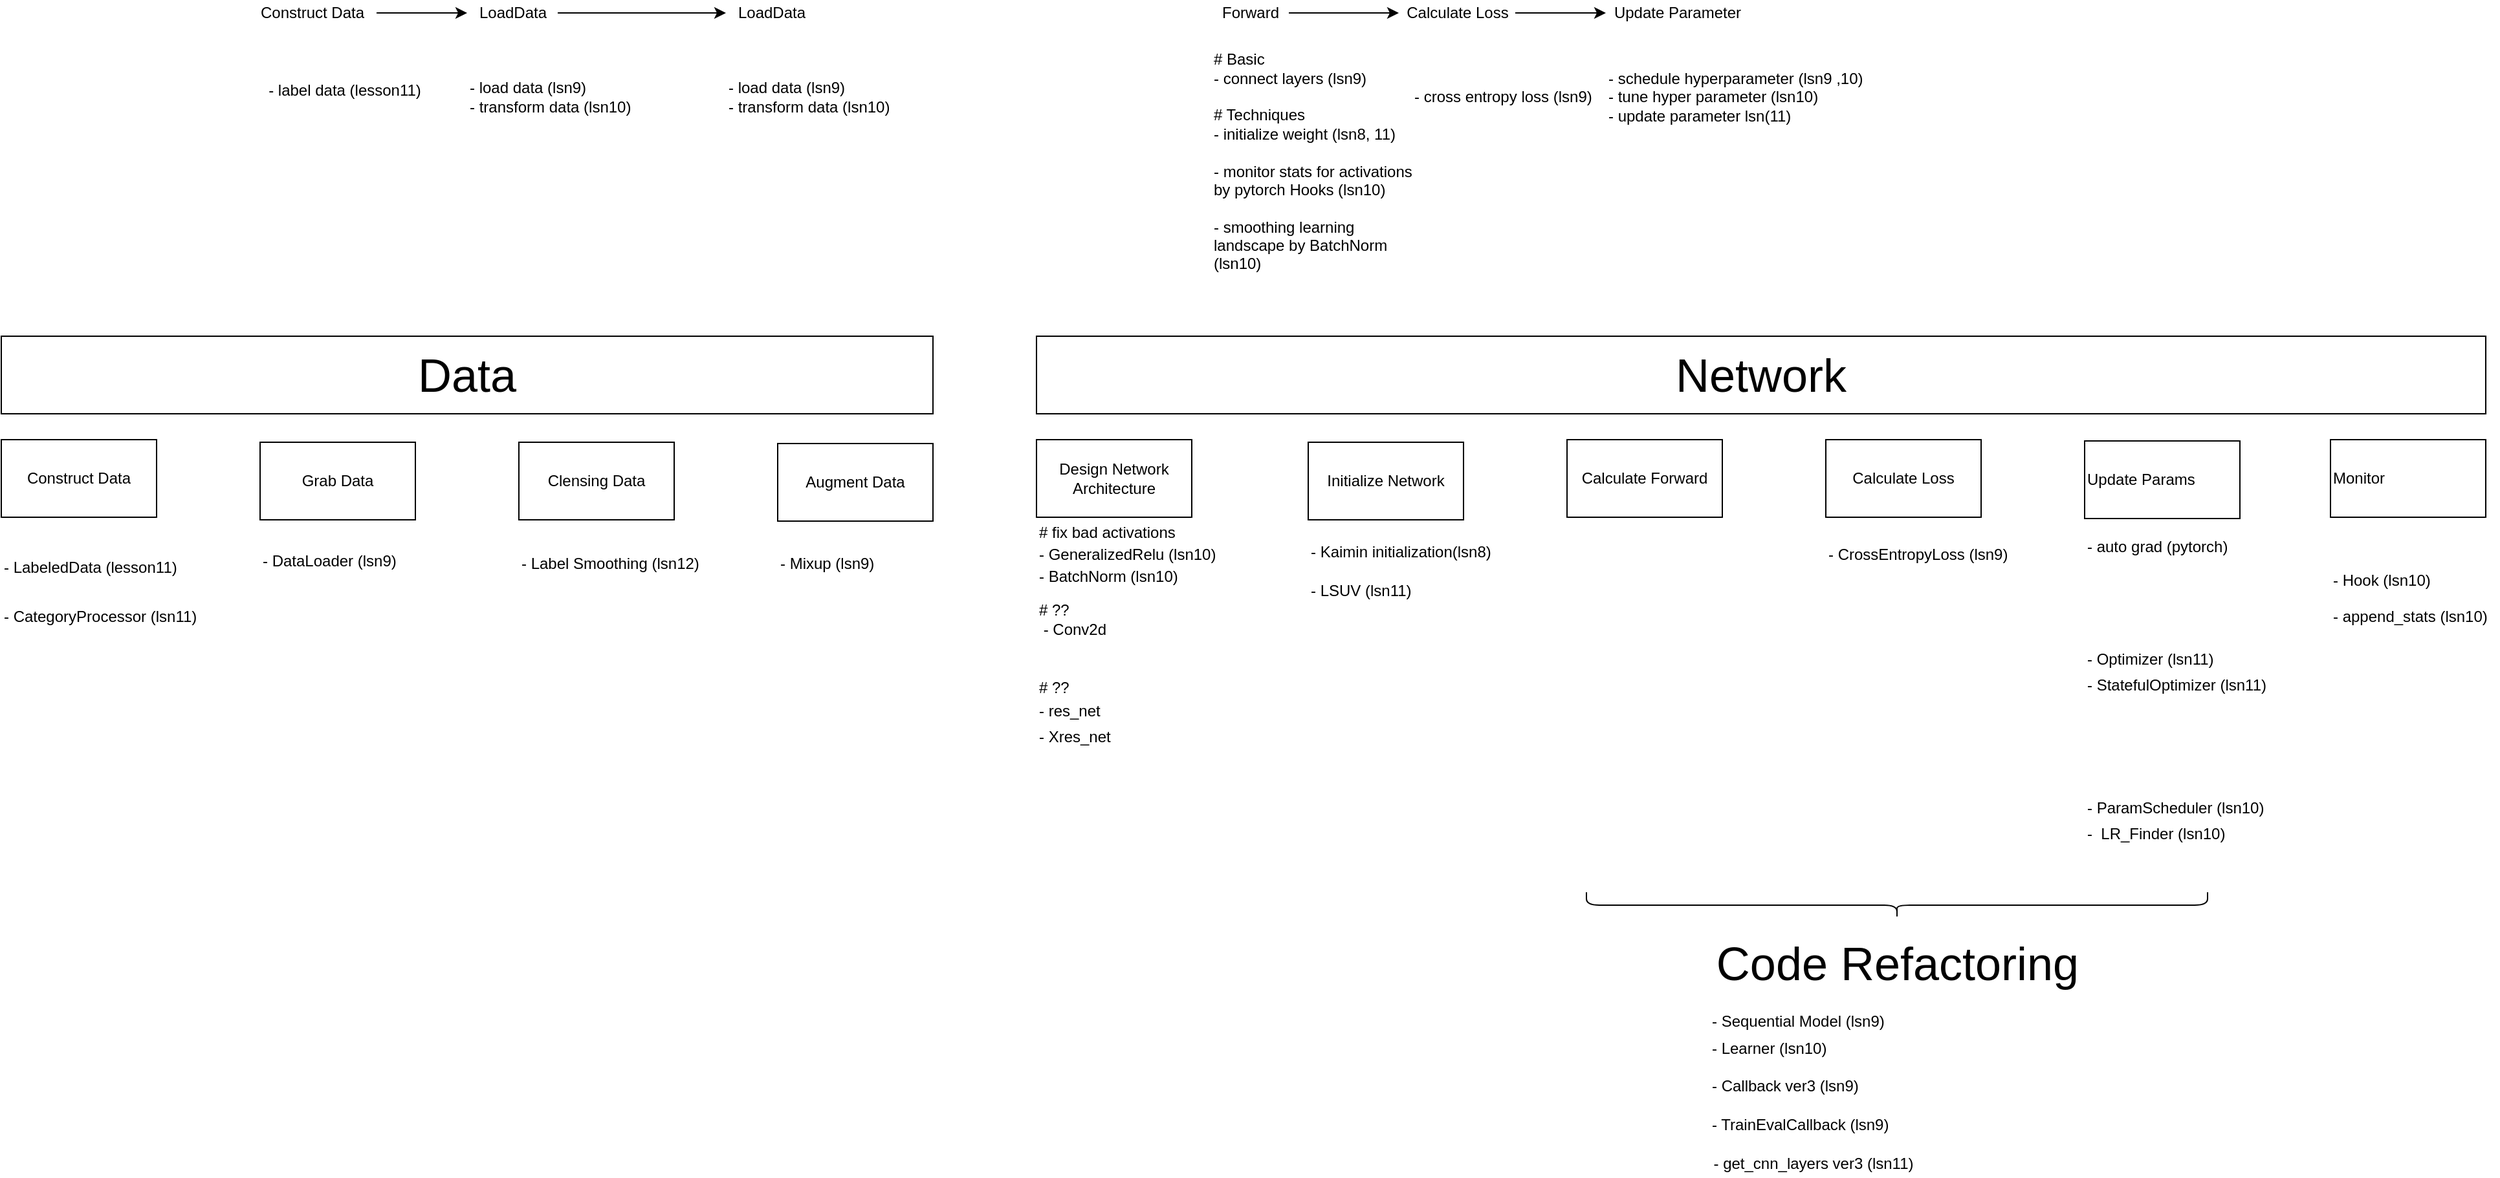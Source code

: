 <mxfile version="12.3.2" type="device" pages="7"><diagram id="Bf-_YdLD7mNV9jnc8LZx" name="overview"><mxGraphModel dx="2488" dy="824" grid="1" gridSize="10" guides="1" tooltips="1" connect="1" arrows="1" fold="1" page="1" pageScale="1" pageWidth="850" pageHeight="1100" math="0" shadow="0"><root><mxCell id="v_C4XEYu4G5Kw_PYc7K3-0"/><mxCell id="v_C4XEYu4G5Kw_PYc7K3-1" parent="v_C4XEYu4G5Kw_PYc7K3-0"/><mxCell id="v_C4XEYu4G5Kw_PYc7K3-2" value="- label data (lesson11)" style="text;html=1;align=center;verticalAlign=middle;resizable=0;points=[];;autosize=1;" vertex="1" parent="v_C4XEYu4G5Kw_PYc7K3-1"><mxGeometry x="40" y="120" width="130" height="20" as="geometry"/></mxCell><mxCell id="v_C4XEYu4G5Kw_PYc7K3-3" value="" style="edgeStyle=orthogonalEdgeStyle;rounded=0;orthogonalLoop=1;jettySize=auto;html=1;" edge="1" parent="v_C4XEYu4G5Kw_PYc7K3-1" source="v_C4XEYu4G5Kw_PYc7K3-4" target="v_C4XEYu4G5Kw_PYc7K3-6"><mxGeometry relative="1" as="geometry"/></mxCell><mxCell id="v_C4XEYu4G5Kw_PYc7K3-4" value="Construct Data" style="text;html=1;align=center;verticalAlign=middle;resizable=0;points=[];;autosize=1;" vertex="1" parent="v_C4XEYu4G5Kw_PYc7K3-1"><mxGeometry x="30" y="60" width="100" height="20" as="geometry"/></mxCell><mxCell id="v_C4XEYu4G5Kw_PYc7K3-5" value="" style="edgeStyle=orthogonalEdgeStyle;rounded=0;orthogonalLoop=1;jettySize=auto;html=1;" edge="1" parent="v_C4XEYu4G5Kw_PYc7K3-1" source="v_C4XEYu4G5Kw_PYc7K3-6" target="v_C4XEYu4G5Kw_PYc7K3-7"><mxGeometry relative="1" as="geometry"/></mxCell><mxCell id="v_C4XEYu4G5Kw_PYc7K3-6" value="LoadData" style="text;html=1;align=center;verticalAlign=middle;resizable=0;points=[];;autosize=1;" vertex="1" parent="v_C4XEYu4G5Kw_PYc7K3-1"><mxGeometry x="200" y="60" width="70" height="20" as="geometry"/></mxCell><mxCell id="v_C4XEYu4G5Kw_PYc7K3-7" value="LoadData" style="text;html=1;align=center;verticalAlign=middle;resizable=0;points=[];;autosize=1;" vertex="1" parent="v_C4XEYu4G5Kw_PYc7K3-1"><mxGeometry x="400" y="60" width="70" height="20" as="geometry"/></mxCell><mxCell id="v_C4XEYu4G5Kw_PYc7K3-8" value="" style="edgeStyle=orthogonalEdgeStyle;rounded=0;orthogonalLoop=1;jettySize=auto;html=1;" edge="1" parent="v_C4XEYu4G5Kw_PYc7K3-1" source="v_C4XEYu4G5Kw_PYc7K3-9" target="v_C4XEYu4G5Kw_PYc7K3-11"><mxGeometry relative="1" as="geometry"/></mxCell><mxCell id="v_C4XEYu4G5Kw_PYc7K3-9" value="Forward" style="text;html=1;align=center;verticalAlign=middle;resizable=0;points=[];;autosize=1;" vertex="1" parent="v_C4XEYu4G5Kw_PYc7K3-1"><mxGeometry x="775" y="60" width="60" height="20" as="geometry"/></mxCell><mxCell id="v_C4XEYu4G5Kw_PYc7K3-10" value="" style="edgeStyle=orthogonalEdgeStyle;rounded=0;orthogonalLoop=1;jettySize=auto;html=1;" edge="1" parent="v_C4XEYu4G5Kw_PYc7K3-1" source="v_C4XEYu4G5Kw_PYc7K3-11" target="v_C4XEYu4G5Kw_PYc7K3-12"><mxGeometry relative="1" as="geometry"/></mxCell><mxCell id="v_C4XEYu4G5Kw_PYc7K3-11" value="Calculate Loss" style="text;html=1;align=center;verticalAlign=middle;resizable=0;points=[];;autosize=1;" vertex="1" parent="v_C4XEYu4G5Kw_PYc7K3-1"><mxGeometry x="920" y="60" width="90" height="20" as="geometry"/></mxCell><mxCell id="v_C4XEYu4G5Kw_PYc7K3-12" value="Update Parameter" style="text;html=1;align=center;verticalAlign=middle;resizable=0;points=[];;autosize=1;" vertex="1" parent="v_C4XEYu4G5Kw_PYc7K3-1"><mxGeometry x="1080" y="60" width="110" height="20" as="geometry"/></mxCell><mxCell id="v_C4XEYu4G5Kw_PYc7K3-13" value="- load data (lsn9)&lt;br&gt;- transform data (lsn10)" style="text;html=1;align=left;verticalAlign=middle;resizable=0;points=[];;autosize=1;" vertex="1" parent="v_C4XEYu4G5Kw_PYc7K3-1"><mxGeometry x="200" y="120" width="140" height="30" as="geometry"/></mxCell><mxCell id="v_C4XEYu4G5Kw_PYc7K3-14" value="# Basic&lt;br&gt;- connect layers (lsn9)&lt;br&gt;&lt;br&gt;# Techniques&lt;br&gt;- initialize weight (lsn8, 11)&lt;br&gt;&lt;br&gt;- monitor stats for activations &lt;br&gt;by pytorch Hooks (lsn10)&lt;br&gt;&lt;br&gt;- smoothing learning&lt;br&gt;landscape by BatchNorm&amp;nbsp;&lt;br&gt;(lsn10)" style="text;html=1;align=left;verticalAlign=middle;resizable=0;points=[];;autosize=1;" vertex="1" parent="v_C4XEYu4G5Kw_PYc7K3-1"><mxGeometry x="775" y="100" width="170" height="170" as="geometry"/></mxCell><mxCell id="v_C4XEYu4G5Kw_PYc7K3-15" value="- cross entropy loss (lsn9)" style="text;html=1;align=left;verticalAlign=middle;resizable=0;points=[];;autosize=1;" vertex="1" parent="v_C4XEYu4G5Kw_PYc7K3-1"><mxGeometry x="930" y="125" width="150" height="20" as="geometry"/></mxCell><mxCell id="v_C4XEYu4G5Kw_PYc7K3-16" value="- schedule hyperparameter (lsn9 ,10)&lt;br&gt;- tune hyper parameter (lsn10)&lt;br&gt;- update parameter lsn(11)" style="text;html=1;align=left;verticalAlign=middle;resizable=0;points=[];;autosize=1;" vertex="1" parent="v_C4XEYu4G5Kw_PYc7K3-1"><mxGeometry x="1080" y="110" width="210" height="50" as="geometry"/></mxCell><mxCell id="v_C4XEYu4G5Kw_PYc7K3-17" value="" style="shape=curlyBracket;whiteSpace=wrap;html=1;rounded=1;align=left;rotation=-90;" vertex="1" parent="v_C4XEYu4G5Kw_PYc7K3-1"><mxGeometry x="1295" y="520" width="20" height="480" as="geometry"/></mxCell><mxCell id="v_C4XEYu4G5Kw_PYc7K3-18" value="- Learner (lsn10)" style="text;html=1;align=left;verticalAlign=middle;resizable=0;points=[];;autosize=1;" vertex="1" parent="v_C4XEYu4G5Kw_PYc7K3-1"><mxGeometry x="1160" y="861" width="100" height="20" as="geometry"/></mxCell><mxCell id="v_C4XEYu4G5Kw_PYc7K3-19" value="- load data (lsn9)&lt;br&gt;- transform data (lsn10)" style="text;html=1;align=left;verticalAlign=middle;resizable=0;points=[];;autosize=1;" vertex="1" parent="v_C4XEYu4G5Kw_PYc7K3-1"><mxGeometry x="400" y="120" width="140" height="30" as="geometry"/></mxCell><mxCell id="v_C4XEYu4G5Kw_PYc7K3-20" value="Construct Data" style="rounded=0;whiteSpace=wrap;html=1;align=center;" vertex="1" parent="v_C4XEYu4G5Kw_PYc7K3-1"><mxGeometry x="-160" y="400" width="120" height="60" as="geometry"/></mxCell><mxCell id="v_C4XEYu4G5Kw_PYc7K3-21" value="Calculate Forward" style="rounded=0;whiteSpace=wrap;html=1;align=center;" vertex="1" parent="v_C4XEYu4G5Kw_PYc7K3-1"><mxGeometry x="1050" y="400" width="120" height="60" as="geometry"/></mxCell><mxCell id="v_C4XEYu4G5Kw_PYc7K3-22" value="Calculate Loss" style="rounded=0;whiteSpace=wrap;html=1;align=center;" vertex="1" parent="v_C4XEYu4G5Kw_PYc7K3-1"><mxGeometry x="1250" y="400" width="120" height="60" as="geometry"/></mxCell><mxCell id="v_C4XEYu4G5Kw_PYc7K3-23" value="Update Params" style="rounded=0;whiteSpace=wrap;html=1;align=left;" vertex="1" parent="v_C4XEYu4G5Kw_PYc7K3-1"><mxGeometry x="1450" y="401" width="120" height="60" as="geometry"/></mxCell><mxCell id="v_C4XEYu4G5Kw_PYc7K3-24" value="- LabeledData (lesson11)" style="text;html=1;align=left;verticalAlign=middle;resizable=0;points=[];;autosize=1;" vertex="1" parent="v_C4XEYu4G5Kw_PYc7K3-1"><mxGeometry x="-160" y="489" width="150" height="20" as="geometry"/></mxCell><mxCell id="v_C4XEYu4G5Kw_PYc7K3-25" value="- DataLoader (lsn9)" style="text;html=1;align=left;verticalAlign=middle;resizable=0;points=[];;autosize=1;" vertex="1" parent="v_C4XEYu4G5Kw_PYc7K3-1"><mxGeometry x="40" y="484" width="120" height="20" as="geometry"/></mxCell><mxCell id="v_C4XEYu4G5Kw_PYc7K3-26" value="Data" style="rounded=0;whiteSpace=wrap;html=1;align=center;fontSize=36;" vertex="1" parent="v_C4XEYu4G5Kw_PYc7K3-1"><mxGeometry x="-160" y="320" width="720" height="60" as="geometry"/></mxCell><mxCell id="v_C4XEYu4G5Kw_PYc7K3-27" value="Network" style="rounded=0;whiteSpace=wrap;html=1;align=center;fontSize=36;" vertex="1" parent="v_C4XEYu4G5Kw_PYc7K3-1"><mxGeometry x="640" y="320" width="1120" height="60" as="geometry"/></mxCell><mxCell id="v_C4XEYu4G5Kw_PYc7K3-28" value="Grab Data" style="rounded=0;whiteSpace=wrap;html=1;align=center;" vertex="1" parent="v_C4XEYu4G5Kw_PYc7K3-1"><mxGeometry x="40" y="402" width="120" height="60" as="geometry"/></mxCell><mxCell id="v_C4XEYu4G5Kw_PYc7K3-29" value="Design Network Architecture" style="rounded=0;whiteSpace=wrap;html=1;align=center;" vertex="1" parent="v_C4XEYu4G5Kw_PYc7K3-1"><mxGeometry x="640" y="400" width="120" height="60" as="geometry"/></mxCell><mxCell id="v_C4XEYu4G5Kw_PYc7K3-30" value="Initialize Network" style="rounded=0;whiteSpace=wrap;html=1;align=center;" vertex="1" parent="v_C4XEYu4G5Kw_PYc7K3-1"><mxGeometry x="850" y="402" width="120" height="60" as="geometry"/></mxCell><mxCell id="v_C4XEYu4G5Kw_PYc7K3-31" value="- Kaimin initialization(lsn8)" style="text;html=1;align=left;verticalAlign=middle;resizable=0;points=[];;autosize=1;" vertex="1" parent="v_C4XEYu4G5Kw_PYc7K3-1"><mxGeometry x="850" y="477" width="150" height="20" as="geometry"/></mxCell><mxCell id="v_C4XEYu4G5Kw_PYc7K3-32" value="- BatchNorm (lsn10)" style="text;html=1;align=left;verticalAlign=middle;resizable=0;points=[];;autosize=1;" vertex="1" parent="v_C4XEYu4G5Kw_PYc7K3-1"><mxGeometry x="640" y="496" width="120" height="20" as="geometry"/></mxCell><mxCell id="v_C4XEYu4G5Kw_PYc7K3-33" value="&lt;br&gt;" style="text;html=1;align=left;verticalAlign=middle;resizable=0;points=[];;autosize=1;" vertex="1" parent="v_C4XEYu4G5Kw_PYc7K3-1"><mxGeometry x="1050" y="483" width="20" height="20" as="geometry"/></mxCell><mxCell id="v_C4XEYu4G5Kw_PYc7K3-34" value="- ParamScheduler (lsn10)&lt;br&gt;" style="text;html=1;align=left;verticalAlign=middle;resizable=0;points=[];;autosize=1;" vertex="1" parent="v_C4XEYu4G5Kw_PYc7K3-1"><mxGeometry x="1450" y="675" width="150" height="20" as="geometry"/></mxCell><mxCell id="v_C4XEYu4G5Kw_PYc7K3-35" value="- CrossEntropyLoss (lsn9)" style="text;html=1;align=left;verticalAlign=middle;resizable=0;points=[];;autosize=1;" vertex="1" parent="v_C4XEYu4G5Kw_PYc7K3-1"><mxGeometry x="1250" y="479" width="150" height="20" as="geometry"/></mxCell><mxCell id="v_C4XEYu4G5Kw_PYc7K3-36" value="Augment Data" style="rounded=0;whiteSpace=wrap;html=1;align=center;" vertex="1" parent="v_C4XEYu4G5Kw_PYc7K3-1"><mxGeometry x="440" y="403" width="120" height="60" as="geometry"/></mxCell><mxCell id="v_C4XEYu4G5Kw_PYc7K3-37" value="- Sequential Model (lsn9)&lt;br&gt;" style="text;html=1;align=left;verticalAlign=middle;resizable=0;points=[];;autosize=1;" vertex="1" parent="v_C4XEYu4G5Kw_PYc7K3-1"><mxGeometry x="1160" y="840" width="150" height="20" as="geometry"/></mxCell><mxCell id="v_C4XEYu4G5Kw_PYc7K3-38" value="Code Refactoring" style="text;html=1;align=center;verticalAlign=middle;resizable=0;points=[];;autosize=1;fontSize=36;" vertex="1" parent="v_C4XEYu4G5Kw_PYc7K3-1"><mxGeometry x="1155" y="780" width="300" height="50" as="geometry"/></mxCell><mxCell id="v_C4XEYu4G5Kw_PYc7K3-39" value="- Callback ver3 (lsn9)" style="text;html=1;align=left;verticalAlign=middle;resizable=0;points=[];;autosize=1;" vertex="1" parent="v_C4XEYu4G5Kw_PYc7K3-1"><mxGeometry x="1160" y="890" width="130" height="20" as="geometry"/></mxCell><mxCell id="v_C4XEYu4G5Kw_PYc7K3-40" value="&lt;span style=&quot;color: rgba(0 , 0 , 0 , 0) ; font-family: monospace ; font-size: 0px&quot;&gt;%3CmxGraphModel%3E%3Croot%3E%3CmxCell%20id%3D%220%22%2F%3E%3CmxCell%20id%3D%221%22%20parent%3D%220%22%2F%3E%3CmxCell%20id%3D%222%22%20value%3D%22-%20Sequential%20Model%20(lsn9)%26lt%3Bbr%26gt%3B%22%20style%3D%22text%3Bhtml%3D1%3Balign%3Dleft%3BverticalAlign%3Dmiddle%3Bresizable%3D0%3Bpoints%3D%5B%5D%3B%3Bautosize%3D1%3B%22%20vertex%3D%221%22%20parent%3D%221%22%3E%3CmxGeometry%20x%3D%22845%22%20y%3D%22494%22%20width%3D%22150%22%20height%3D%2220%22%20as%3D%22geometry%22%2F%3E%3C%2FmxCell%3E%3C%2Froot%3E%3C%2FmxGraphModel%3E&lt;/span&gt;" style="text;html=1;align=left;verticalAlign=middle;resizable=0;points=[];;autosize=1;" vertex="1" parent="v_C4XEYu4G5Kw_PYc7K3-1"><mxGeometry x="1160" y="920" width="20" height="20" as="geometry"/></mxCell><mxCell id="v_C4XEYu4G5Kw_PYc7K3-41" value="- TrainEvalCallback (lsn9)" style="text;html=1;align=left;verticalAlign=middle;resizable=0;points=[];;autosize=1;" vertex="1" parent="v_C4XEYu4G5Kw_PYc7K3-1"><mxGeometry x="1160" y="920" width="150" height="20" as="geometry"/></mxCell><mxCell id="v_C4XEYu4G5Kw_PYc7K3-42" value="-&amp;nbsp; LR_Finder (lsn10)" style="text;html=1;align=left;verticalAlign=middle;resizable=0;points=[];;autosize=1;" vertex="1" parent="v_C4XEYu4G5Kw_PYc7K3-1"><mxGeometry x="1450" y="695" width="120" height="20" as="geometry"/></mxCell><mxCell id="v_C4XEYu4G5Kw_PYc7K3-43" value="- Optimizer (lsn11)" style="text;html=1;align=left;verticalAlign=middle;resizable=0;points=[];;autosize=1;" vertex="1" parent="v_C4XEYu4G5Kw_PYc7K3-1"><mxGeometry x="1450" y="560" width="110" height="20" as="geometry"/></mxCell><mxCell id="v_C4XEYu4G5Kw_PYc7K3-44" value="- get_cnn_layers ver3 (lsn11)" style="text;html=1;align=center;verticalAlign=middle;resizable=0;points=[];;autosize=1;" vertex="1" parent="v_C4XEYu4G5Kw_PYc7K3-1"><mxGeometry x="1155" y="950" width="170" height="20" as="geometry"/></mxCell><mxCell id="v_C4XEYu4G5Kw_PYc7K3-45" value="- Hook (lsn10)" style="text;html=1;align=left;verticalAlign=middle;resizable=0;points=[];;autosize=1;" vertex="1" parent="v_C4XEYu4G5Kw_PYc7K3-1"><mxGeometry x="1640" y="499" width="90" height="20" as="geometry"/></mxCell><mxCell id="v_C4XEYu4G5Kw_PYc7K3-46" value="Monitor&amp;nbsp;" style="rounded=0;whiteSpace=wrap;html=1;align=left;" vertex="1" parent="v_C4XEYu4G5Kw_PYc7K3-1"><mxGeometry x="1640" y="400" width="120" height="60" as="geometry"/></mxCell><mxCell id="v_C4XEYu4G5Kw_PYc7K3-47" value="&amp;nbsp;- Conv2d" style="text;html=1;align=left;verticalAlign=middle;resizable=0;points=[];;autosize=1;" vertex="1" parent="v_C4XEYu4G5Kw_PYc7K3-1"><mxGeometry x="640" y="537" width="70" height="20" as="geometry"/></mxCell><mxCell id="v_C4XEYu4G5Kw_PYc7K3-48" value="- GeneralizedRelu (lsn10)" style="text;html=1;align=left;verticalAlign=middle;resizable=0;points=[];;autosize=1;" vertex="1" parent="v_C4XEYu4G5Kw_PYc7K3-1"><mxGeometry x="640" y="479" width="150" height="20" as="geometry"/></mxCell><mxCell id="v_C4XEYu4G5Kw_PYc7K3-49" value="- LSUV (lsn11)" style="text;html=1;align=left;verticalAlign=middle;resizable=0;points=[];;autosize=1;" vertex="1" parent="v_C4XEYu4G5Kw_PYc7K3-1"><mxGeometry x="850" y="507" width="90" height="20" as="geometry"/></mxCell><mxCell id="v_C4XEYu4G5Kw_PYc7K3-50" value="- auto grad (pytorch)" style="text;html=1;align=left;verticalAlign=middle;resizable=0;points=[];;autosize=1;" vertex="1" parent="v_C4XEYu4G5Kw_PYc7K3-1"><mxGeometry x="1450" y="473" width="120" height="20" as="geometry"/></mxCell><mxCell id="v_C4XEYu4G5Kw_PYc7K3-51" value="- StatefulOptimizer (lsn11)" style="text;html=1;align=left;verticalAlign=middle;resizable=0;points=[];;autosize=1;" vertex="1" parent="v_C4XEYu4G5Kw_PYc7K3-1"><mxGeometry x="1450" y="580" width="150" height="20" as="geometry"/></mxCell><mxCell id="v_C4XEYu4G5Kw_PYc7K3-52" value="- CategoryProcessor (lsn11)" style="text;html=1;align=left;verticalAlign=middle;resizable=0;points=[];;autosize=1;" vertex="1" parent="v_C4XEYu4G5Kw_PYc7K3-1"><mxGeometry x="-160" y="527" width="160" height="20" as="geometry"/></mxCell><mxCell id="v_C4XEYu4G5Kw_PYc7K3-53" value="- Mixup (lsn9)" style="text;html=1;align=left;verticalAlign=middle;resizable=0;points=[];;autosize=1;" vertex="1" parent="v_C4XEYu4G5Kw_PYc7K3-1"><mxGeometry x="440" y="486" width="90" height="20" as="geometry"/></mxCell><mxCell id="v_C4XEYu4G5Kw_PYc7K3-54" value="- res_net&amp;nbsp;" style="text;html=1;align=left;verticalAlign=middle;resizable=0;points=[];;autosize=1;" vertex="1" parent="v_C4XEYu4G5Kw_PYc7K3-1"><mxGeometry x="640" y="600" width="70" height="20" as="geometry"/></mxCell><mxCell id="v_C4XEYu4G5Kw_PYc7K3-55" value="- Xres_net&amp;nbsp;" style="text;html=1;align=left;verticalAlign=middle;resizable=0;points=[];;autosize=1;" vertex="1" parent="v_C4XEYu4G5Kw_PYc7K3-1"><mxGeometry x="640" y="620" width="70" height="20" as="geometry"/></mxCell><mxCell id="v_C4XEYu4G5Kw_PYc7K3-56" value="- Label Smoothing (lsn12)" style="text;html=1;align=left;verticalAlign=middle;resizable=0;points=[];;autosize=1;" vertex="1" parent="v_C4XEYu4G5Kw_PYc7K3-1"><mxGeometry x="240" y="486" width="150" height="20" as="geometry"/></mxCell><mxCell id="v_C4XEYu4G5Kw_PYc7K3-57" value="Clensing Data" style="rounded=0;whiteSpace=wrap;html=1;align=center;" vertex="1" parent="v_C4XEYu4G5Kw_PYc7K3-1"><mxGeometry x="240" y="402" width="120" height="60" as="geometry"/></mxCell><mxCell id="WgAc84ihvi8NUhzLNx66-0" value="- append_stats (lsn10)" style="text;html=1;align=left;verticalAlign=middle;resizable=0;points=[];;autosize=1;" vertex="1" parent="v_C4XEYu4G5Kw_PYc7K3-1"><mxGeometry x="1640" y="527" width="130" height="20" as="geometry"/></mxCell><mxCell id="WgAc84ihvi8NUhzLNx66-1" value="# fix bad activations" style="text;html=1;align=left;verticalAlign=middle;resizable=0;points=[];;autosize=1;" vertex="1" parent="v_C4XEYu4G5Kw_PYc7K3-1"><mxGeometry x="640" y="462" width="120" height="20" as="geometry"/></mxCell><mxCell id="WgAc84ihvi8NUhzLNx66-2" value="# ??" style="text;html=1;align=left;verticalAlign=middle;resizable=0;points=[];;autosize=1;" vertex="1" parent="v_C4XEYu4G5Kw_PYc7K3-1"><mxGeometry x="640" y="522" width="40" height="20" as="geometry"/></mxCell><mxCell id="WgAc84ihvi8NUhzLNx66-3" value="# ??" style="text;html=1;align=left;verticalAlign=middle;resizable=0;points=[];;autosize=1;" vertex="1" parent="v_C4XEYu4G5Kw_PYc7K3-1"><mxGeometry x="640" y="582" width="40" height="20" as="geometry"/></mxCell></root></mxGraphModel></diagram><diagram id="eEtXpCSyU6s8bXsKxppl" name="lesson7"><mxGraphModel dx="1426" dy="790" grid="1" gridSize="10" guides="1" tooltips="1" connect="1" arrows="1" fold="1" page="1" pageScale="1" pageWidth="850" pageHeight="1100" math="0" shadow="0"><root><mxCell id="WuFgMcfDong4MNyscvJk-0"/><mxCell id="WuFgMcfDong4MNyscvJk-1" parent="WuFgMcfDong4MNyscvJk-0"/></root></mxGraphModel></diagram><diagram id="tiV0kuUPQQwEszmg9_N2" name="lesson8"><mxGraphModel dx="2196" dy="790" grid="1" gridSize="10" guides="1" tooltips="1" connect="1" arrows="1" fold="1" page="1" pageScale="1" pageWidth="850" pageHeight="1100" math="0" shadow="0"><root><mxCell id="0"/><mxCell id="1" parent="0"/><mxCell id="jvNkrMPgR3_1UVNo8APi-1" value="bacward" style="text;html=1;align=center;verticalAlign=middle;resizable=0;points=[];;autosize=1;" parent="1" vertex="1"><mxGeometry x="-67" y="211" width="60" height="20" as="geometry"/></mxCell><mxCell id="2Zs1YTc7jDEyxUxBpeZL-4" value="" style="edgeStyle=orthogonalEdgeStyle;rounded=0;orthogonalLoop=1;jettySize=auto;html=1;" parent="1" source="2Zs1YTc7jDEyxUxBpeZL-1" target="2Zs1YTc7jDEyxUxBpeZL-3" edge="1"><mxGeometry relative="1" as="geometry"/></mxCell><mxCell id="2Zs1YTc7jDEyxUxBpeZL-42" style="edgeStyle=orthogonalEdgeStyle;rounded=0;orthogonalLoop=1;jettySize=auto;html=1;exitX=0;exitY=0.5;exitDx=0;exitDy=0;startArrow=none;startFill=0;endArrow=classic;endFill=1;" parent="1" source="2Zs1YTc7jDEyxUxBpeZL-1" edge="1"><mxGeometry relative="1" as="geometry"><mxPoint x="459.8" y="231.2" as="targetPoint"/></mxGeometry></mxCell><mxCell id="2Zs1YTc7jDEyxUxBpeZL-1" value="inp. g = out.g@w.t()" style="rounded=0;whiteSpace=wrap;html=1;" parent="1" vertex="1"><mxGeometry x="480" y="201" width="120" height="60" as="geometry"/></mxCell><mxCell id="2Zs1YTc7jDEyxUxBpeZL-6" value="" style="edgeStyle=orthogonalEdgeStyle;rounded=0;orthogonalLoop=1;jettySize=auto;html=1;" parent="1" source="2Zs1YTc7jDEyxUxBpeZL-3" target="2Zs1YTc7jDEyxUxBpeZL-5" edge="1"><mxGeometry relative="1" as="geometry"/></mxCell><mxCell id="2Zs1YTc7jDEyxUxBpeZL-43" style="edgeStyle=orthogonalEdgeStyle;rounded=0;orthogonalLoop=1;jettySize=auto;html=1;exitX=0;exitY=0.5;exitDx=0;exitDy=0;entryX=1;entryY=0.5;entryDx=0;entryDy=0;startArrow=none;startFill=0;endArrow=classic;endFill=1;" parent="1" source="2Zs1YTc7jDEyxUxBpeZL-3" target="2Zs1YTc7jDEyxUxBpeZL-22" edge="1"><mxGeometry relative="1" as="geometry"/></mxCell><mxCell id="2Zs1YTc7jDEyxUxBpeZL-3" value="inp.g = (inp&amp;gt;0).float&amp;nbsp;&lt;br&gt;* out.g" style="rounded=0;whiteSpace=wrap;html=1;" parent="1" vertex="1"><mxGeometry x="280" y="201" width="120" height="60" as="geometry"/></mxCell><mxCell id="2Zs1YTc7jDEyxUxBpeZL-5" value="inp.g = out.g@w.t()" style="rounded=0;whiteSpace=wrap;html=1;" parent="1" vertex="1"><mxGeometry x="80" y="201" width="120" height="60" as="geometry"/></mxCell><mxCell id="2Zs1YTc7jDEyxUxBpeZL-2" value="lin_grad(inp, out, w, b)" style="text;html=1;align=center;verticalAlign=middle;resizable=0;points=[];;autosize=1;" parent="1" vertex="1"><mxGeometry x="470" y="170" width="130" height="20" as="geometry"/></mxCell><mxCell id="2Zs1YTc7jDEyxUxBpeZL-7" value="relu_grad(inp, out)" style="text;html=1;align=center;verticalAlign=middle;resizable=0;points=[];;autosize=1;" parent="1" vertex="1"><mxGeometry x="270" y="170" width="110" height="20" as="geometry"/></mxCell><mxCell id="2Zs1YTc7jDEyxUxBpeZL-8" value="lin_grad(inp, out, w, b)" style="text;html=1;align=center;verticalAlign=middle;resizable=0;points=[];;autosize=1;" parent="1" vertex="1"><mxGeometry x="65" y="170" width="130" height="20" as="geometry"/></mxCell><mxCell id="2Zs1YTc7jDEyxUxBpeZL-9" value="" style="edgeStyle=orthogonalEdgeStyle;rounded=0;orthogonalLoop=1;jettySize=auto;html=1;endArrow=none;endFill=0;startArrow=classic;startFill=1;" parent="1" source="2Zs1YTc7jDEyxUxBpeZL-20" target="2Zs1YTc7jDEyxUxBpeZL-12" edge="1"><mxGeometry relative="1" as="geometry"/></mxCell><mxCell id="2Zs1YTc7jDEyxUxBpeZL-10" value="" style="rounded=0;whiteSpace=wrap;html=1;" parent="1" vertex="1"><mxGeometry x="480" y="81" width="120" height="60" as="geometry"/></mxCell><mxCell id="2Zs1YTc7jDEyxUxBpeZL-11" value="" style="edgeStyle=orthogonalEdgeStyle;rounded=0;orthogonalLoop=1;jettySize=auto;html=1;endArrow=none;endFill=0;startArrow=classic;startFill=1;" parent="1" source="2Zs1YTc7jDEyxUxBpeZL-12" target="2Zs1YTc7jDEyxUxBpeZL-13" edge="1"><mxGeometry relative="1" as="geometry"/></mxCell><mxCell id="2Zs1YTc7jDEyxUxBpeZL-12" value="" style="rounded=0;whiteSpace=wrap;html=1;" parent="1" vertex="1"><mxGeometry x="280" y="81" width="120" height="60" as="geometry"/></mxCell><mxCell id="2Zs1YTc7jDEyxUxBpeZL-39" style="edgeStyle=orthogonalEdgeStyle;rounded=0;orthogonalLoop=1;jettySize=auto;html=1;exitX=1;exitY=0.5;exitDx=0;exitDy=0;entryX=0;entryY=0.5;entryDx=0;entryDy=0;startArrow=none;startFill=0;endArrow=classic;endFill=1;" parent="1" source="2Zs1YTc7jDEyxUxBpeZL-13" target="2Zs1YTc7jDEyxUxBpeZL-19" edge="1"><mxGeometry relative="1" as="geometry"/></mxCell><mxCell id="2Zs1YTc7jDEyxUxBpeZL-13" value="" style="rounded=0;whiteSpace=wrap;html=1;" parent="1" vertex="1"><mxGeometry x="80" y="81" width="120" height="60" as="geometry"/></mxCell><mxCell id="2Zs1YTc7jDEyxUxBpeZL-14" value="lin2" style="text;html=1;align=center;verticalAlign=middle;resizable=0;points=[];;autosize=1;" parent="1" vertex="1"><mxGeometry x="520" y="50" width="30" height="20" as="geometry"/></mxCell><mxCell id="2Zs1YTc7jDEyxUxBpeZL-15" value="relu" style="text;html=1;align=center;verticalAlign=middle;resizable=0;points=[];;autosize=1;" parent="1" vertex="1"><mxGeometry x="305" y="50" width="40" height="20" as="geometry"/></mxCell><mxCell id="2Zs1YTc7jDEyxUxBpeZL-16" value="lin1" style="text;html=1;align=center;verticalAlign=middle;resizable=0;points=[];;autosize=1;" parent="1" vertex="1"><mxGeometry x="115" y="50" width="30" height="20" as="geometry"/></mxCell><mxCell id="2Zs1YTc7jDEyxUxBpeZL-18" value="l1" style="text;html=1;align=center;verticalAlign=middle;resizable=0;points=[];;autosize=1;" parent="1" vertex="1"><mxGeometry x="230" y="61" width="20" height="20" as="geometry"/></mxCell><mxCell id="2Zs1YTc7jDEyxUxBpeZL-51" value="" style="edgeStyle=orthogonalEdgeStyle;rounded=0;orthogonalLoop=1;jettySize=auto;html=1;startArrow=none;startFill=0;endArrow=classic;endFill=1;" parent="1" source="2Zs1YTc7jDEyxUxBpeZL-19" target="2Zs1YTc7jDEyxUxBpeZL-12" edge="1"><mxGeometry relative="1" as="geometry"/></mxCell><mxCell id="2Zs1YTc7jDEyxUxBpeZL-19" value="" style="ellipse;whiteSpace=wrap;html=1;aspect=fixed;" parent="1" vertex="1"><mxGeometry x="220" y="91.5" width="39" height="39" as="geometry"/></mxCell><mxCell id="2Zs1YTc7jDEyxUxBpeZL-20" value="" style="ellipse;whiteSpace=wrap;html=1;aspect=fixed;" parent="1" vertex="1"><mxGeometry x="420.5" y="91.5" width="39" height="39" as="geometry"/></mxCell><mxCell id="2Zs1YTc7jDEyxUxBpeZL-21" value="" style="edgeStyle=orthogonalEdgeStyle;rounded=0;orthogonalLoop=1;jettySize=auto;html=1;endArrow=none;endFill=0;startArrow=classic;startFill=1;" parent="1" source="2Zs1YTc7jDEyxUxBpeZL-10" target="2Zs1YTc7jDEyxUxBpeZL-20" edge="1"><mxGeometry relative="1" as="geometry"><mxPoint x="480" y="111" as="sourcePoint"/><mxPoint x="400" y="111" as="targetPoint"/></mxGeometry></mxCell><mxCell id="2Zs1YTc7jDEyxUxBpeZL-47" value="" style="edgeStyle=orthogonalEdgeStyle;rounded=0;orthogonalLoop=1;jettySize=auto;html=1;startArrow=none;startFill=0;endArrow=classic;endFill=1;" parent="1" source="2Zs1YTc7jDEyxUxBpeZL-22" target="2Zs1YTc7jDEyxUxBpeZL-5" edge="1"><mxGeometry relative="1" as="geometry"/></mxCell><mxCell id="2Zs1YTc7jDEyxUxBpeZL-22" value="" style="ellipse;whiteSpace=wrap;html=1;aspect=fixed;" parent="1" vertex="1"><mxGeometry x="220" y="211.5" width="39" height="39" as="geometry"/></mxCell><mxCell id="2Zs1YTc7jDEyxUxBpeZL-23" value="" style="ellipse;whiteSpace=wrap;html=1;aspect=fixed;" parent="1" vertex="1"><mxGeometry x="420.5" y="211.5" width="39" height="39" as="geometry"/></mxCell><mxCell id="2Zs1YTc7jDEyxUxBpeZL-24" value="l2" style="text;html=1;align=center;verticalAlign=middle;resizable=0;points=[];;autosize=1;" parent="1" vertex="1"><mxGeometry x="430" y="61" width="20" height="20" as="geometry"/></mxCell><mxCell id="2Zs1YTc7jDEyxUxBpeZL-27" value="" style="edgeStyle=orthogonalEdgeStyle;rounded=0;orthogonalLoop=1;jettySize=auto;html=1;endArrow=none;endFill=0;startArrow=classic;startFill=1;" parent="1" source="2Zs1YTc7jDEyxUxBpeZL-28" edge="1"><mxGeometry relative="1" as="geometry"><mxPoint x="600" y="111.4" as="targetPoint"/></mxGeometry></mxCell><mxCell id="2Zs1YTc7jDEyxUxBpeZL-28" value="" style="ellipse;whiteSpace=wrap;html=1;aspect=fixed;" parent="1" vertex="1"><mxGeometry x="620.5" y="91.5" width="39" height="39" as="geometry"/></mxCell><mxCell id="2Zs1YTc7jDEyxUxBpeZL-29" value="" style="edgeStyle=orthogonalEdgeStyle;rounded=0;orthogonalLoop=1;jettySize=auto;html=1;endArrow=none;endFill=0;startArrow=classic;startFill=1;" parent="1" source="2Zs1YTc7jDEyxUxBpeZL-30" target="2Zs1YTc7jDEyxUxBpeZL-28" edge="1"><mxGeometry relative="1" as="geometry"><mxPoint x="680" y="111" as="sourcePoint"/><mxPoint x="600" y="111" as="targetPoint"/></mxGeometry></mxCell><mxCell id="2Zs1YTc7jDEyxUxBpeZL-30" value="" style="rounded=0;whiteSpace=wrap;html=1;" parent="1" vertex="1"><mxGeometry x="680" y="81" width="120" height="60" as="geometry"/></mxCell><mxCell id="2Zs1YTc7jDEyxUxBpeZL-40" style="edgeStyle=orthogonalEdgeStyle;rounded=0;orthogonalLoop=1;jettySize=auto;html=1;exitX=0;exitY=0.5;exitDx=0;exitDy=0;entryX=1;entryY=0.5;entryDx=0;entryDy=0;startArrow=none;startFill=0;endArrow=classic;endFill=1;" parent="1" source="2Zs1YTc7jDEyxUxBpeZL-32" target="2Zs1YTc7jDEyxUxBpeZL-1" edge="1"><mxGeometry relative="1" as="geometry"/></mxCell><mxCell id="2Zs1YTc7jDEyxUxBpeZL-32" value="" style="ellipse;whiteSpace=wrap;html=1;aspect=fixed;" parent="1" vertex="1"><mxGeometry x="620.5" y="211.5" width="39" height="39" as="geometry"/></mxCell><mxCell id="2Zs1YTc7jDEyxUxBpeZL-41" style="edgeStyle=orthogonalEdgeStyle;rounded=0;orthogonalLoop=1;jettySize=auto;html=1;exitX=0;exitY=0.5;exitDx=0;exitDy=0;entryX=1;entryY=0.5;entryDx=0;entryDy=0;startArrow=none;startFill=0;endArrow=classic;endFill=1;" parent="1" source="2Zs1YTc7jDEyxUxBpeZL-34" target="2Zs1YTc7jDEyxUxBpeZL-32" edge="1"><mxGeometry relative="1" as="geometry"/></mxCell><mxCell id="2Zs1YTc7jDEyxUxBpeZL-34" value="inp. g = 2. * ..." style="rounded=0;whiteSpace=wrap;html=1;" parent="1" vertex="1"><mxGeometry x="680" y="201" width="120" height="60" as="geometry"/></mxCell><mxCell id="2Zs1YTc7jDEyxUxBpeZL-35" value="out" style="text;html=1;align=center;verticalAlign=middle;resizable=0;points=[];;autosize=1;" parent="1" vertex="1"><mxGeometry x="625" y="61" width="30" height="20" as="geometry"/></mxCell><mxCell id="2Zs1YTc7jDEyxUxBpeZL-37" value="mse" style="text;html=1;align=center;verticalAlign=middle;resizable=0;points=[];;autosize=1;" parent="1" vertex="1"><mxGeometry x="715" y="50" width="40" height="20" as="geometry"/></mxCell><mxCell id="2Zs1YTc7jDEyxUxBpeZL-38" value="mse_grad(inp, targ)" style="text;html=1;align=center;verticalAlign=middle;resizable=0;points=[];;autosize=1;" parent="1" vertex="1"><mxGeometry x="675" y="170" width="120" height="20" as="geometry"/></mxCell><mxCell id="2Zs1YTc7jDEyxUxBpeZL-44" value="out.g = d(mse) / d(inp)" style="text;html=1;align=center;verticalAlign=middle;resizable=0;points=[];;autosize=1;" parent="1" vertex="1"><mxGeometry x="585" y="280" width="130" height="20" as="geometry"/></mxCell><mxCell id="2Zs1YTc7jDEyxUxBpeZL-45" value="l2.g = d (mse) / d(inp)&amp;nbsp;&lt;br&gt;&amp;nbsp; &amp;nbsp; &amp;nbsp; &amp;nbsp; @ d (lin)/d(inp)" style="text;html=1;align=center;verticalAlign=middle;resizable=0;points=[];;autosize=1;" parent="1" vertex="1"><mxGeometry x="390" y="283" width="130" height="30" as="geometry"/></mxCell><mxCell id="2Zs1YTc7jDEyxUxBpeZL-46" value="l1.g = d(relu)/d(inp)&lt;br&gt;&amp;nbsp; &amp;nbsp; &amp;nbsp; &amp;nbsp; &amp;nbsp;* d(mse) / d(inp) &lt;br&gt;&amp;nbsp; &amp;nbsp; &amp;nbsp; &amp;nbsp; @ d(lin)/d(inp)" style="text;html=1;align=center;verticalAlign=middle;resizable=0;points=[];;autosize=1;" parent="1" vertex="1"><mxGeometry x="158" y="272" width="130" height="50" as="geometry"/></mxCell><mxCell id="2Zs1YTc7jDEyxUxBpeZL-49" value="" style="ellipse;whiteSpace=wrap;html=1;aspect=fixed;" parent="1" vertex="1"><mxGeometry x="20" y="211.5" width="39" height="39" as="geometry"/></mxCell><mxCell id="2Zs1YTc7jDEyxUxBpeZL-50" style="edgeStyle=orthogonalEdgeStyle;rounded=0;orthogonalLoop=1;jettySize=auto;html=1;exitX=0;exitY=0.5;exitDx=0;exitDy=0;entryX=1;entryY=0.5;entryDx=0;entryDy=0;startArrow=none;startFill=0;endArrow=classic;endFill=1;" parent="1" target="2Zs1YTc7jDEyxUxBpeZL-49" edge="1"><mxGeometry relative="1" as="geometry"><mxPoint x="80.4" y="231.4" as="sourcePoint"/></mxGeometry></mxCell><mxCell id="JmGjKAyrecuIeg-k6Tw1-14" style="edgeStyle=orthogonalEdgeStyle;rounded=0;orthogonalLoop=1;jettySize=auto;html=1;exitX=1;exitY=0.5;exitDx=0;exitDy=0;entryX=0;entryY=0.5;entryDx=0;entryDy=0;" parent="1" source="2Zs1YTc7jDEyxUxBpeZL-53" target="2Zs1YTc7jDEyxUxBpeZL-13" edge="1"><mxGeometry relative="1" as="geometry"/></mxCell><mxCell id="2Zs1YTc7jDEyxUxBpeZL-53" value="" style="ellipse;whiteSpace=wrap;html=1;aspect=fixed;" parent="1" vertex="1"><mxGeometry x="20" y="91.5" width="39" height="39" as="geometry"/></mxCell><mxCell id="2Zs1YTc7jDEyxUxBpeZL-54" value="inp" style="text;html=1;align=center;verticalAlign=middle;resizable=0;points=[];;autosize=1;" parent="1" vertex="1"><mxGeometry x="25" y="61" width="30" height="20" as="geometry"/></mxCell><mxCell id="2Zs1YTc7jDEyxUxBpeZL-55" value="inp.g = d(relu)/d(inp)&lt;br&gt;&amp;nbsp; &amp;nbsp; &amp;nbsp; &amp;nbsp; &amp;nbsp;* d(mse) / d(inp)&amp;nbsp;&lt;br&gt;&amp;nbsp; &amp;nbsp; &amp;nbsp; &amp;nbsp; @ d(lin) / d(inp)&lt;br&gt;&amp;nbsp; &amp;nbsp; &amp;nbsp; &amp;nbsp; &amp;nbsp; @ d(lin) / d(inp)" style="text;html=1;align=center;verticalAlign=middle;resizable=0;points=[];;autosize=1;" parent="1" vertex="1"><mxGeometry x="-7" y="261" width="130" height="60" as="geometry"/></mxCell><mxCell id="2Zs1YTc7jDEyxUxBpeZL-57" value="l1" style="text;html=1;align=center;verticalAlign=middle;resizable=0;points=[];;autosize=1;" parent="1" vertex="1"><mxGeometry x="230" y="188" width="20" height="20" as="geometry"/></mxCell><mxCell id="2Zs1YTc7jDEyxUxBpeZL-58" value="l2" style="text;html=1;align=center;verticalAlign=middle;resizable=0;points=[];;autosize=1;" parent="1" vertex="1"><mxGeometry x="430" y="188" width="20" height="20" as="geometry"/></mxCell><mxCell id="2Zs1YTc7jDEyxUxBpeZL-59" value="out" style="text;html=1;align=center;verticalAlign=middle;resizable=0;points=[];;autosize=1;" parent="1" vertex="1"><mxGeometry x="625" y="188" width="30" height="20" as="geometry"/></mxCell><mxCell id="2Zs1YTc7jDEyxUxBpeZL-60" value="inp" style="text;html=1;align=center;verticalAlign=middle;resizable=0;points=[];;autosize=1;" parent="1" vertex="1"><mxGeometry x="25" y="188" width="30" height="20" as="geometry"/></mxCell><mxCell id="2Zs1YTc7jDEyxUxBpeZL-64" value="" style="endArrow=classic;html=1;fillColor=#f8cecc;strokeColor=#b85450;dashed=1;" parent="1" edge="1"><mxGeometry width="50" height="50" relative="1" as="geometry"><mxPoint x="450" y="195" as="sourcePoint"/><mxPoint x="530" y="190" as="targetPoint"/></mxGeometry></mxCell><mxCell id="2Zs1YTc7jDEyxUxBpeZL-65" value="" style="endArrow=classic;html=1;fillColor=#f8cecc;strokeColor=#b85450;dashed=1;entryX=0.7;entryY=0.94;entryDx=0;entryDy=0;entryPerimeter=0;" parent="1" source="2Zs1YTc7jDEyxUxBpeZL-59" edge="1"><mxGeometry width="50" height="50" relative="1" as="geometry"><mxPoint x="620" y="195" as="sourcePoint"/><mxPoint x="551" y="188.8" as="targetPoint"/></mxGeometry></mxCell><mxCell id="2Zs1YTc7jDEyxUxBpeZL-66" value="" style="endArrow=classic;html=1;fillColor=#f8cecc;strokeColor=#b85450;dashed=1;" parent="1" edge="1"><mxGeometry width="50" height="50" relative="1" as="geometry"><mxPoint x="258" y="195" as="sourcePoint"/><mxPoint x="338" y="190" as="targetPoint"/></mxGeometry></mxCell><mxCell id="2Zs1YTc7jDEyxUxBpeZL-67" value="" style="endArrow=classic;html=1;fillColor=#f8cecc;strokeColor=#b85450;dashed=1;entryX=0.7;entryY=0.94;entryDx=0;entryDy=0;entryPerimeter=0;" parent="1" edge="1"><mxGeometry width="50" height="50" relative="1" as="geometry"><mxPoint x="433" y="196.449" as="sourcePoint"/><mxPoint x="359" y="188.8" as="targetPoint"/></mxGeometry></mxCell><mxCell id="2Zs1YTc7jDEyxUxBpeZL-68" value="" style="endArrow=classic;html=1;fillColor=#f8cecc;strokeColor=#b85450;dashed=1;" parent="1" edge="1"><mxGeometry width="50" height="50" relative="1" as="geometry"><mxPoint x="49" y="195" as="sourcePoint"/><mxPoint x="129" y="190" as="targetPoint"/></mxGeometry></mxCell><mxCell id="2Zs1YTc7jDEyxUxBpeZL-69" value="" style="endArrow=classic;html=1;fillColor=#f8cecc;strokeColor=#b85450;dashed=1;entryX=0.7;entryY=0.94;entryDx=0;entryDy=0;entryPerimeter=0;" parent="1" edge="1"><mxGeometry width="50" height="50" relative="1" as="geometry"><mxPoint x="224" y="196.449" as="sourcePoint"/><mxPoint x="150" y="188.8" as="targetPoint"/></mxGeometry></mxCell><mxCell id="JmGjKAyrecuIeg-k6Tw1-1" value="" style="endArrow=classic;html=1;fillColor=#f8cecc;strokeColor=#b85450;dashed=1;" parent="1" edge="1"><mxGeometry width="50" height="50" relative="1" as="geometry"><mxPoint x="661" y="194" as="sourcePoint"/><mxPoint x="741" y="189" as="targetPoint"/></mxGeometry></mxCell><mxCell id="JmGjKAyrecuIeg-k6Tw1-2" value="" style="endArrow=classic;html=1;fillColor=#f8cecc;strokeColor=#b85450;dashed=1;" parent="1" edge="1"><mxGeometry width="50" height="50" relative="1" as="geometry"><mxPoint x="49" y="74" as="sourcePoint"/><mxPoint x="129" y="69" as="targetPoint"/></mxGeometry></mxCell><mxCell id="JmGjKAyrecuIeg-k6Tw1-3" value="" style="endArrow=classic;html=1;fillColor=#f8cecc;strokeColor=#b85450;dashed=1;entryX=0.7;entryY=0.94;entryDx=0;entryDy=0;entryPerimeter=0;" parent="1" edge="1"><mxGeometry width="50" height="50" relative="1" as="geometry"><mxPoint x="224" y="75.449" as="sourcePoint"/><mxPoint x="150" y="67.8" as="targetPoint"/></mxGeometry></mxCell><mxCell id="JmGjKAyrecuIeg-k6Tw1-4" value="" style="endArrow=classic;html=1;fillColor=#f8cecc;strokeColor=#b85450;dashed=1;" parent="1" edge="1"><mxGeometry width="50" height="50" relative="1" as="geometry"><mxPoint x="258" y="74" as="sourcePoint"/><mxPoint x="338" y="69" as="targetPoint"/></mxGeometry></mxCell><mxCell id="JmGjKAyrecuIeg-k6Tw1-5" value="" style="endArrow=classic;html=1;fillColor=#f8cecc;strokeColor=#b85450;dashed=1;entryX=0.7;entryY=0.94;entryDx=0;entryDy=0;entryPerimeter=0;" parent="1" edge="1"><mxGeometry width="50" height="50" relative="1" as="geometry"><mxPoint x="433" y="75.449" as="sourcePoint"/><mxPoint x="359" y="67.8" as="targetPoint"/></mxGeometry></mxCell><mxCell id="JmGjKAyrecuIeg-k6Tw1-6" value="" style="endArrow=classic;html=1;fillColor=#f8cecc;strokeColor=#b85450;dashed=1;" parent="1" edge="1"><mxGeometry width="50" height="50" relative="1" as="geometry"><mxPoint x="450" y="74" as="sourcePoint"/><mxPoint x="530" y="69" as="targetPoint"/></mxGeometry></mxCell><mxCell id="JmGjKAyrecuIeg-k6Tw1-7" value="" style="endArrow=classic;html=1;fillColor=#f8cecc;strokeColor=#b85450;dashed=1;entryX=0.7;entryY=0.94;entryDx=0;entryDy=0;entryPerimeter=0;" parent="1" edge="1"><mxGeometry width="50" height="50" relative="1" as="geometry"><mxPoint x="625" y="75.449" as="sourcePoint"/><mxPoint x="551" y="67.8" as="targetPoint"/></mxGeometry></mxCell><mxCell id="JmGjKAyrecuIeg-k6Tw1-8" value="" style="endArrow=classic;html=1;fillColor=#f8cecc;strokeColor=#b85450;dashed=1;" parent="1" edge="1"><mxGeometry width="50" height="50" relative="1" as="geometry"><mxPoint x="661" y="73" as="sourcePoint"/><mxPoint x="741" y="68" as="targetPoint"/></mxGeometry></mxCell><mxCell id="JmGjKAyrecuIeg-k6Tw1-9" value="" style="edgeStyle=orthogonalEdgeStyle;rounded=0;orthogonalLoop=1;jettySize=auto;html=1;endArrow=none;endFill=0;startArrow=classic;startFill=1;" parent="1" source="JmGjKAyrecuIeg-k6Tw1-10" edge="1"><mxGeometry relative="1" as="geometry"><mxPoint x="800" y="111.4" as="targetPoint"/></mxGeometry></mxCell><mxCell id="JmGjKAyrecuIeg-k6Tw1-10" value="" style="ellipse;whiteSpace=wrap;html=1;aspect=fixed;" parent="1" vertex="1"><mxGeometry x="820.5" y="91.5" width="39" height="39" as="geometry"/></mxCell><mxCell id="JmGjKAyrecuIeg-k6Tw1-15" style="edgeStyle=orthogonalEdgeStyle;rounded=0;orthogonalLoop=1;jettySize=auto;html=1;exitX=0;exitY=0.5;exitDx=0;exitDy=0;entryX=1;entryY=0.5;entryDx=0;entryDy=0;" parent="1" source="JmGjKAyrecuIeg-k6Tw1-13" target="2Zs1YTc7jDEyxUxBpeZL-34" edge="1"><mxGeometry relative="1" as="geometry"/></mxCell><mxCell id="JmGjKAyrecuIeg-k6Tw1-13" value="" style="ellipse;whiteSpace=wrap;html=1;aspect=fixed;" parent="1" vertex="1"><mxGeometry x="820.5" y="211.5" width="39" height="39" as="geometry"/></mxCell><mxCell id="JmGjKAyrecuIeg-k6Tw1-16" value="" style="endArrow=classic;html=1;fillColor=#f8cecc;strokeColor=#b85450;dashed=1;entryX=0.7;entryY=0.94;entryDx=0;entryDy=0;entryPerimeter=0;" parent="1" edge="1"><mxGeometry width="50" height="50" relative="1" as="geometry"><mxPoint x="821" y="75.449" as="sourcePoint"/><mxPoint x="747" y="67.8" as="targetPoint"/></mxGeometry></mxCell><mxCell id="JmGjKAyrecuIeg-k6Tw1-17" value="" style="endArrow=classic;html=1;fillColor=#f8cecc;strokeColor=#b85450;dashed=1;entryX=0.7;entryY=0.94;entryDx=0;entryDy=0;entryPerimeter=0;" parent="1" edge="1"><mxGeometry width="50" height="50" relative="1" as="geometry"><mxPoint x="821" y="196.449" as="sourcePoint"/><mxPoint x="747" y="188.8" as="targetPoint"/></mxGeometry></mxCell><mxCell id="JmGjKAyrecuIeg-k6Tw1-18" value="loss" style="text;html=1;align=center;verticalAlign=middle;resizable=0;points=[];;autosize=1;" parent="1" vertex="1"><mxGeometry x="816" y="61" width="40" height="20" as="geometry"/></mxCell><mxCell id="JmGjKAyrecuIeg-k6Tw1-19" value="loss" style="text;html=1;align=center;verticalAlign=middle;resizable=0;points=[];;autosize=1;" parent="1" vertex="1"><mxGeometry x="816" y="188" width="40" height="20" as="geometry"/></mxCell><mxCell id="JmGjKAyrecuIeg-k6Tw1-20" value="forward" style="text;html=1;align=center;verticalAlign=middle;resizable=0;points=[];;autosize=1;" parent="1" vertex="1"><mxGeometry x="-67" y="96" width="60" height="20" as="geometry"/></mxCell></root></mxGraphModel></diagram><diagram name="lesson8_ver2" id="_FvueJcvePbxwUy4FBQj"><mxGraphModel dx="2196" dy="790" grid="1" gridSize="10" guides="1" tooltips="1" connect="1" arrows="1" fold="1" page="1" pageScale="1" pageWidth="850" pageHeight="1100" math="0" shadow="0"><root><mxCell id="Sa9-hXfIKvhg63rbkuDx-0"/><mxCell id="Sa9-hXfIKvhg63rbkuDx-1" parent="Sa9-hXfIKvhg63rbkuDx-0"/><mxCell id="Sa9-hXfIKvhg63rbkuDx-2" value="bacward" style="text;html=1;align=center;verticalAlign=middle;resizable=0;points=[];;autosize=1;" parent="Sa9-hXfIKvhg63rbkuDx-1" vertex="1"><mxGeometry x="-67" y="291" width="60" height="20" as="geometry"/></mxCell><mxCell id="Sa9-hXfIKvhg63rbkuDx-3" value="" style="edgeStyle=orthogonalEdgeStyle;rounded=0;orthogonalLoop=1;jettySize=auto;html=1;" parent="Sa9-hXfIKvhg63rbkuDx-1" source="Sa9-hXfIKvhg63rbkuDx-5" target="Sa9-hXfIKvhg63rbkuDx-8" edge="1"><mxGeometry relative="1" as="geometry"/></mxCell><mxCell id="Sa9-hXfIKvhg63rbkuDx-4" style="edgeStyle=orthogonalEdgeStyle;rounded=0;orthogonalLoop=1;jettySize=auto;html=1;exitX=0;exitY=0.5;exitDx=0;exitDy=0;startArrow=none;startFill=0;endArrow=classic;endFill=1;" parent="Sa9-hXfIKvhg63rbkuDx-1" source="Sa9-hXfIKvhg63rbkuDx-5" edge="1"><mxGeometry relative="1" as="geometry"><mxPoint x="459.8" y="311.2" as="targetPoint"/></mxGeometry></mxCell><mxCell id="Sa9-hXfIKvhg63rbkuDx-5" value="inp. g = out.g@w.t()" style="rounded=0;whiteSpace=wrap;html=1;" parent="Sa9-hXfIKvhg63rbkuDx-1" vertex="1"><mxGeometry x="480" y="281" width="120" height="60" as="geometry"/></mxCell><mxCell id="Sa9-hXfIKvhg63rbkuDx-6" value="" style="edgeStyle=orthogonalEdgeStyle;rounded=0;orthogonalLoop=1;jettySize=auto;html=1;" parent="Sa9-hXfIKvhg63rbkuDx-1" source="Sa9-hXfIKvhg63rbkuDx-8" target="Sa9-hXfIKvhg63rbkuDx-9" edge="1"><mxGeometry relative="1" as="geometry"/></mxCell><mxCell id="Sa9-hXfIKvhg63rbkuDx-7" style="edgeStyle=orthogonalEdgeStyle;rounded=0;orthogonalLoop=1;jettySize=auto;html=1;exitX=0;exitY=0.5;exitDx=0;exitDy=0;entryX=1;entryY=0.5;entryDx=0;entryDy=0;startArrow=none;startFill=0;endArrow=classic;endFill=1;" parent="Sa9-hXfIKvhg63rbkuDx-1" source="Sa9-hXfIKvhg63rbkuDx-8" target="Sa9-hXfIKvhg63rbkuDx-28" edge="1"><mxGeometry relative="1" as="geometry"/></mxCell><mxCell id="Sa9-hXfIKvhg63rbkuDx-8" value="inp.g = (inp&amp;gt;0).float&amp;nbsp;&lt;br&gt;* out.g" style="rounded=0;whiteSpace=wrap;html=1;" parent="Sa9-hXfIKvhg63rbkuDx-1" vertex="1"><mxGeometry x="280" y="281" width="120" height="60" as="geometry"/></mxCell><mxCell id="Sa9-hXfIKvhg63rbkuDx-9" value="inp.g = out.g@w.t()" style="rounded=0;whiteSpace=wrap;html=1;" parent="Sa9-hXfIKvhg63rbkuDx-1" vertex="1"><mxGeometry x="80" y="281" width="120" height="60" as="geometry"/></mxCell><mxCell id="Sa9-hXfIKvhg63rbkuDx-10" value="lin_grad(inp, out, w, b)" style="text;html=1;align=center;verticalAlign=middle;resizable=0;points=[];;autosize=1;" parent="Sa9-hXfIKvhg63rbkuDx-1" vertex="1"><mxGeometry x="470" y="250" width="130" height="20" as="geometry"/></mxCell><mxCell id="Sa9-hXfIKvhg63rbkuDx-11" value="relu_grad(inp, out)" style="text;html=1;align=center;verticalAlign=middle;resizable=0;points=[];;autosize=1;" parent="Sa9-hXfIKvhg63rbkuDx-1" vertex="1"><mxGeometry x="270" y="250" width="110" height="20" as="geometry"/></mxCell><mxCell id="Sa9-hXfIKvhg63rbkuDx-12" value="lin_grad(inp, out, w, b)" style="text;html=1;align=center;verticalAlign=middle;resizable=0;points=[];;autosize=1;" parent="Sa9-hXfIKvhg63rbkuDx-1" vertex="1"><mxGeometry x="65" y="250" width="130" height="20" as="geometry"/></mxCell><mxCell id="Sa9-hXfIKvhg63rbkuDx-13" value="" style="edgeStyle=orthogonalEdgeStyle;rounded=0;orthogonalLoop=1;jettySize=auto;html=1;endArrow=none;endFill=0;startArrow=classic;startFill=1;" parent="Sa9-hXfIKvhg63rbkuDx-1" source="Sa9-hXfIKvhg63rbkuDx-25" target="Sa9-hXfIKvhg63rbkuDx-16" edge="1"><mxGeometry relative="1" as="geometry"/></mxCell><mxCell id="Sa9-hXfIKvhg63rbkuDx-14" value="" style="rounded=0;whiteSpace=wrap;html=1;" parent="Sa9-hXfIKvhg63rbkuDx-1" vertex="1"><mxGeometry x="480" y="81" width="120" height="60" as="geometry"/></mxCell><mxCell id="Sa9-hXfIKvhg63rbkuDx-15" value="" style="edgeStyle=orthogonalEdgeStyle;rounded=0;orthogonalLoop=1;jettySize=auto;html=1;endArrow=none;endFill=0;startArrow=classic;startFill=1;" parent="Sa9-hXfIKvhg63rbkuDx-1" source="Sa9-hXfIKvhg63rbkuDx-16" target="Sa9-hXfIKvhg63rbkuDx-18" edge="1"><mxGeometry relative="1" as="geometry"/></mxCell><mxCell id="Sa9-hXfIKvhg63rbkuDx-16" value="" style="rounded=0;whiteSpace=wrap;html=1;" parent="Sa9-hXfIKvhg63rbkuDx-1" vertex="1"><mxGeometry x="280" y="81" width="120" height="60" as="geometry"/></mxCell><mxCell id="Sa9-hXfIKvhg63rbkuDx-17" style="edgeStyle=orthogonalEdgeStyle;rounded=0;orthogonalLoop=1;jettySize=auto;html=1;exitX=1;exitY=0.5;exitDx=0;exitDy=0;entryX=0;entryY=0.5;entryDx=0;entryDy=0;startArrow=none;startFill=0;endArrow=classic;endFill=1;" parent="Sa9-hXfIKvhg63rbkuDx-1" source="Sa9-hXfIKvhg63rbkuDx-18" target="Sa9-hXfIKvhg63rbkuDx-24" edge="1"><mxGeometry relative="1" as="geometry"/></mxCell><mxCell id="Sa9-hXfIKvhg63rbkuDx-18" value="" style="rounded=0;whiteSpace=wrap;html=1;" parent="Sa9-hXfIKvhg63rbkuDx-1" vertex="1"><mxGeometry x="80" y="81" width="120" height="60" as="geometry"/></mxCell><mxCell id="Sa9-hXfIKvhg63rbkuDx-19" value="lin(x, w, b)" style="text;html=1;align=center;verticalAlign=middle;resizable=0;points=[];;autosize=1;" parent="Sa9-hXfIKvhg63rbkuDx-1" vertex="1"><mxGeometry x="500" y="50" width="70" height="20" as="geometry"/></mxCell><mxCell id="Sa9-hXfIKvhg63rbkuDx-20" value="relu(x)" style="text;html=1;align=center;verticalAlign=middle;resizable=0;points=[];;autosize=1;" parent="Sa9-hXfIKvhg63rbkuDx-1" vertex="1"><mxGeometry x="300" y="50" width="50" height="20" as="geometry"/></mxCell><mxCell id="Sa9-hXfIKvhg63rbkuDx-21" value="lin(x, w, b)" style="text;html=1;align=center;verticalAlign=middle;resizable=0;points=[];;autosize=1;" parent="Sa9-hXfIKvhg63rbkuDx-1" vertex="1"><mxGeometry x="95" y="50" width="70" height="20" as="geometry"/></mxCell><mxCell id="Sa9-hXfIKvhg63rbkuDx-22" value="l1" style="text;html=1;align=center;verticalAlign=middle;resizable=0;points=[];;autosize=1;" parent="Sa9-hXfIKvhg63rbkuDx-1" vertex="1"><mxGeometry x="230" y="61" width="20" height="20" as="geometry"/></mxCell><mxCell id="Sa9-hXfIKvhg63rbkuDx-23" value="" style="edgeStyle=orthogonalEdgeStyle;rounded=0;orthogonalLoop=1;jettySize=auto;html=1;startArrow=none;startFill=0;endArrow=classic;endFill=1;" parent="Sa9-hXfIKvhg63rbkuDx-1" source="Sa9-hXfIKvhg63rbkuDx-24" target="Sa9-hXfIKvhg63rbkuDx-16" edge="1"><mxGeometry relative="1" as="geometry"/></mxCell><mxCell id="Sa9-hXfIKvhg63rbkuDx-24" value="" style="ellipse;whiteSpace=wrap;html=1;aspect=fixed;" parent="Sa9-hXfIKvhg63rbkuDx-1" vertex="1"><mxGeometry x="220" y="91.5" width="39" height="39" as="geometry"/></mxCell><mxCell id="Sa9-hXfIKvhg63rbkuDx-25" value="" style="ellipse;whiteSpace=wrap;html=1;aspect=fixed;" parent="Sa9-hXfIKvhg63rbkuDx-1" vertex="1"><mxGeometry x="420.5" y="91.5" width="39" height="39" as="geometry"/></mxCell><mxCell id="Sa9-hXfIKvhg63rbkuDx-26" value="" style="edgeStyle=orthogonalEdgeStyle;rounded=0;orthogonalLoop=1;jettySize=auto;html=1;endArrow=none;endFill=0;startArrow=classic;startFill=1;" parent="Sa9-hXfIKvhg63rbkuDx-1" source="Sa9-hXfIKvhg63rbkuDx-14" target="Sa9-hXfIKvhg63rbkuDx-25" edge="1"><mxGeometry relative="1" as="geometry"><mxPoint x="480" y="111" as="sourcePoint"/><mxPoint x="400" y="111" as="targetPoint"/></mxGeometry></mxCell><mxCell id="Sa9-hXfIKvhg63rbkuDx-27" value="" style="edgeStyle=orthogonalEdgeStyle;rounded=0;orthogonalLoop=1;jettySize=auto;html=1;startArrow=none;startFill=0;endArrow=classic;endFill=1;" parent="Sa9-hXfIKvhg63rbkuDx-1" source="Sa9-hXfIKvhg63rbkuDx-28" target="Sa9-hXfIKvhg63rbkuDx-9" edge="1"><mxGeometry relative="1" as="geometry"/></mxCell><mxCell id="Sa9-hXfIKvhg63rbkuDx-28" value="" style="ellipse;whiteSpace=wrap;html=1;aspect=fixed;" parent="Sa9-hXfIKvhg63rbkuDx-1" vertex="1"><mxGeometry x="220" y="291.5" width="39" height="39" as="geometry"/></mxCell><mxCell id="Sa9-hXfIKvhg63rbkuDx-29" value="" style="ellipse;whiteSpace=wrap;html=1;aspect=fixed;" parent="Sa9-hXfIKvhg63rbkuDx-1" vertex="1"><mxGeometry x="420.5" y="291.5" width="39" height="39" as="geometry"/></mxCell><mxCell id="Sa9-hXfIKvhg63rbkuDx-30" value="l2" style="text;html=1;align=center;verticalAlign=middle;resizable=0;points=[];;autosize=1;" parent="Sa9-hXfIKvhg63rbkuDx-1" vertex="1"><mxGeometry x="430" y="61" width="20" height="20" as="geometry"/></mxCell><mxCell id="Sa9-hXfIKvhg63rbkuDx-31" value="" style="edgeStyle=orthogonalEdgeStyle;rounded=0;orthogonalLoop=1;jettySize=auto;html=1;endArrow=none;endFill=0;startArrow=classic;startFill=1;" parent="Sa9-hXfIKvhg63rbkuDx-1" source="Sa9-hXfIKvhg63rbkuDx-32" edge="1"><mxGeometry relative="1" as="geometry"><mxPoint x="600" y="111.4" as="targetPoint"/></mxGeometry></mxCell><mxCell id="Sa9-hXfIKvhg63rbkuDx-32" value="" style="ellipse;whiteSpace=wrap;html=1;aspect=fixed;" parent="Sa9-hXfIKvhg63rbkuDx-1" vertex="1"><mxGeometry x="620.5" y="91.5" width="39" height="39" as="geometry"/></mxCell><mxCell id="Sa9-hXfIKvhg63rbkuDx-33" value="" style="edgeStyle=orthogonalEdgeStyle;rounded=0;orthogonalLoop=1;jettySize=auto;html=1;endArrow=none;endFill=0;startArrow=classic;startFill=1;" parent="Sa9-hXfIKvhg63rbkuDx-1" source="Sa9-hXfIKvhg63rbkuDx-34" target="Sa9-hXfIKvhg63rbkuDx-32" edge="1"><mxGeometry relative="1" as="geometry"><mxPoint x="680" y="111" as="sourcePoint"/><mxPoint x="600" y="111" as="targetPoint"/></mxGeometry></mxCell><mxCell id="Sa9-hXfIKvhg63rbkuDx-34" value="" style="rounded=0;whiteSpace=wrap;html=1;" parent="Sa9-hXfIKvhg63rbkuDx-1" vertex="1"><mxGeometry x="680" y="81" width="120" height="60" as="geometry"/></mxCell><mxCell id="Sa9-hXfIKvhg63rbkuDx-35" style="edgeStyle=orthogonalEdgeStyle;rounded=0;orthogonalLoop=1;jettySize=auto;html=1;exitX=0;exitY=0.5;exitDx=0;exitDy=0;entryX=1;entryY=0.5;entryDx=0;entryDy=0;startArrow=none;startFill=0;endArrow=classic;endFill=1;" parent="Sa9-hXfIKvhg63rbkuDx-1" source="Sa9-hXfIKvhg63rbkuDx-36" target="Sa9-hXfIKvhg63rbkuDx-5" edge="1"><mxGeometry relative="1" as="geometry"/></mxCell><mxCell id="Sa9-hXfIKvhg63rbkuDx-36" value="" style="ellipse;whiteSpace=wrap;html=1;aspect=fixed;" parent="Sa9-hXfIKvhg63rbkuDx-1" vertex="1"><mxGeometry x="620.5" y="291.5" width="39" height="39" as="geometry"/></mxCell><mxCell id="Sa9-hXfIKvhg63rbkuDx-37" style="edgeStyle=orthogonalEdgeStyle;rounded=0;orthogonalLoop=1;jettySize=auto;html=1;exitX=0;exitY=0.5;exitDx=0;exitDy=0;entryX=1;entryY=0.5;entryDx=0;entryDy=0;startArrow=none;startFill=0;endArrow=classic;endFill=1;" parent="Sa9-hXfIKvhg63rbkuDx-1" source="Sa9-hXfIKvhg63rbkuDx-38" target="Sa9-hXfIKvhg63rbkuDx-36" edge="1"><mxGeometry relative="1" as="geometry"/></mxCell><mxCell id="Sa9-hXfIKvhg63rbkuDx-38" value="inp. g = 2. * ..." style="rounded=0;whiteSpace=wrap;html=1;" parent="Sa9-hXfIKvhg63rbkuDx-1" vertex="1"><mxGeometry x="680" y="281" width="120" height="60" as="geometry"/></mxCell><mxCell id="Sa9-hXfIKvhg63rbkuDx-39" value="out" style="text;html=1;align=center;verticalAlign=middle;resizable=0;points=[];;autosize=1;" parent="Sa9-hXfIKvhg63rbkuDx-1" vertex="1"><mxGeometry x="625" y="61" width="30" height="20" as="geometry"/></mxCell><mxCell id="Sa9-hXfIKvhg63rbkuDx-40" value="mse(output, targ)" style="text;html=1;align=center;verticalAlign=middle;resizable=0;points=[];;autosize=1;" parent="Sa9-hXfIKvhg63rbkuDx-1" vertex="1"><mxGeometry x="680" y="50" width="110" height="20" as="geometry"/></mxCell><mxCell id="Sa9-hXfIKvhg63rbkuDx-41" value="mse_grad(inp, targ)" style="text;html=1;align=center;verticalAlign=middle;resizable=0;points=[];;autosize=1;" parent="Sa9-hXfIKvhg63rbkuDx-1" vertex="1"><mxGeometry x="675" y="250" width="120" height="20" as="geometry"/></mxCell><mxCell id="Sa9-hXfIKvhg63rbkuDx-42" value="out.g = d(mse) / d(output)" style="text;html=1;align=center;verticalAlign=middle;resizable=0;points=[];;autosize=1;" parent="Sa9-hXfIKvhg63rbkuDx-1" vertex="1"><mxGeometry x="575" y="161" width="150" height="20" as="geometry"/></mxCell><mxCell id="Sa9-hXfIKvhg63rbkuDx-43" value="l2.g = d (mse) / d(output)&amp;nbsp;&lt;br&gt;&amp;nbsp; &amp;nbsp; &amp;nbsp; &amp;nbsp; @ d (lin)/d(x)" style="text;html=1;align=center;verticalAlign=middle;resizable=0;points=[];;autosize=1;" parent="Sa9-hXfIKvhg63rbkuDx-1" vertex="1"><mxGeometry x="380" y="161" width="150" height="30" as="geometry"/></mxCell><mxCell id="Sa9-hXfIKvhg63rbkuDx-44" value="l1.g = d(relu)/d(x)&lt;br&gt;&amp;nbsp; &amp;nbsp; &amp;nbsp; &amp;nbsp; &amp;nbsp;* d(mse) / d(output) &lt;br&gt;&amp;nbsp; &amp;nbsp; &amp;nbsp; &amp;nbsp; @ d(lin)/d(x)" style="text;html=1;align=center;verticalAlign=middle;resizable=0;points=[];;autosize=1;" parent="Sa9-hXfIKvhg63rbkuDx-1" vertex="1"><mxGeometry x="148" y="161" width="150" height="50" as="geometry"/></mxCell><mxCell id="Sa9-hXfIKvhg63rbkuDx-45" value="" style="ellipse;whiteSpace=wrap;html=1;aspect=fixed;" parent="Sa9-hXfIKvhg63rbkuDx-1" vertex="1"><mxGeometry x="20" y="291.5" width="39" height="39" as="geometry"/></mxCell><mxCell id="Sa9-hXfIKvhg63rbkuDx-46" style="edgeStyle=orthogonalEdgeStyle;rounded=0;orthogonalLoop=1;jettySize=auto;html=1;exitX=0;exitY=0.5;exitDx=0;exitDy=0;entryX=1;entryY=0.5;entryDx=0;entryDy=0;startArrow=none;startFill=0;endArrow=classic;endFill=1;" parent="Sa9-hXfIKvhg63rbkuDx-1" target="Sa9-hXfIKvhg63rbkuDx-45" edge="1"><mxGeometry relative="1" as="geometry"><mxPoint x="80.4" y="311.4" as="sourcePoint"/></mxGeometry></mxCell><mxCell id="Sa9-hXfIKvhg63rbkuDx-47" style="edgeStyle=orthogonalEdgeStyle;rounded=0;orthogonalLoop=1;jettySize=auto;html=1;exitX=1;exitY=0.5;exitDx=0;exitDy=0;entryX=0;entryY=0.5;entryDx=0;entryDy=0;" parent="Sa9-hXfIKvhg63rbkuDx-1" source="Sa9-hXfIKvhg63rbkuDx-48" target="Sa9-hXfIKvhg63rbkuDx-18" edge="1"><mxGeometry relative="1" as="geometry"/></mxCell><mxCell id="Sa9-hXfIKvhg63rbkuDx-48" value="" style="ellipse;whiteSpace=wrap;html=1;aspect=fixed;" parent="Sa9-hXfIKvhg63rbkuDx-1" vertex="1"><mxGeometry x="20" y="91.5" width="39" height="39" as="geometry"/></mxCell><mxCell id="Sa9-hXfIKvhg63rbkuDx-49" value="inp" style="text;html=1;align=center;verticalAlign=middle;resizable=0;points=[];;autosize=1;" parent="Sa9-hXfIKvhg63rbkuDx-1" vertex="1"><mxGeometry x="25" y="61" width="30" height="20" as="geometry"/></mxCell><mxCell id="Sa9-hXfIKvhg63rbkuDx-50" value="inp.g = d(relu)/d(x)&lt;br&gt;&amp;nbsp; &amp;nbsp; &amp;nbsp; &amp;nbsp; &amp;nbsp;* d(mse) / d(output)&amp;nbsp;&lt;br&gt;&amp;nbsp; &amp;nbsp; &amp;nbsp; &amp;nbsp; @ d(lin) / d(x)&lt;br&gt;&amp;nbsp; &amp;nbsp; &amp;nbsp; &amp;nbsp; &amp;nbsp; @ d(lin) / d(x)" style="text;html=1;align=center;verticalAlign=middle;resizable=0;points=[];;autosize=1;" parent="Sa9-hXfIKvhg63rbkuDx-1" vertex="1"><mxGeometry x="-17" y="161" width="150" height="60" as="geometry"/></mxCell><mxCell id="Sa9-hXfIKvhg63rbkuDx-51" value="l1" style="text;html=1;align=center;verticalAlign=middle;resizable=0;points=[];;autosize=1;" parent="Sa9-hXfIKvhg63rbkuDx-1" vertex="1"><mxGeometry x="230" y="268" width="20" height="20" as="geometry"/></mxCell><mxCell id="Sa9-hXfIKvhg63rbkuDx-52" value="l2" style="text;html=1;align=center;verticalAlign=middle;resizable=0;points=[];;autosize=1;" parent="Sa9-hXfIKvhg63rbkuDx-1" vertex="1"><mxGeometry x="430" y="268" width="20" height="20" as="geometry"/></mxCell><mxCell id="Sa9-hXfIKvhg63rbkuDx-53" value="out" style="text;html=1;align=center;verticalAlign=middle;resizable=0;points=[];;autosize=1;" parent="Sa9-hXfIKvhg63rbkuDx-1" vertex="1"><mxGeometry x="625" y="268" width="30" height="20" as="geometry"/></mxCell><mxCell id="Sa9-hXfIKvhg63rbkuDx-54" value="inp" style="text;html=1;align=center;verticalAlign=middle;resizable=0;points=[];;autosize=1;" parent="Sa9-hXfIKvhg63rbkuDx-1" vertex="1"><mxGeometry x="25" y="268" width="30" height="20" as="geometry"/></mxCell><mxCell id="Sa9-hXfIKvhg63rbkuDx-55" value="" style="endArrow=none;html=1;fillColor=#f8cecc;strokeColor=#b85450;dashed=1;startArrow=classic;startFill=1;endFill=0;" parent="Sa9-hXfIKvhg63rbkuDx-1" edge="1"><mxGeometry width="50" height="50" relative="1" as="geometry"><mxPoint x="450" y="275" as="sourcePoint"/><mxPoint x="530" y="270" as="targetPoint"/></mxGeometry></mxCell><mxCell id="Sa9-hXfIKvhg63rbkuDx-56" value="" style="endArrow=none;html=1;fillColor=#f8cecc;strokeColor=#b85450;dashed=1;entryX=0.7;entryY=0.94;entryDx=0;entryDy=0;entryPerimeter=0;startArrow=classic;startFill=1;endFill=0;" parent="Sa9-hXfIKvhg63rbkuDx-1" source="Sa9-hXfIKvhg63rbkuDx-53" edge="1"><mxGeometry width="50" height="50" relative="1" as="geometry"><mxPoint x="620" y="275" as="sourcePoint"/><mxPoint x="551" y="268.8" as="targetPoint"/></mxGeometry></mxCell><mxCell id="Sa9-hXfIKvhg63rbkuDx-57" value="" style="endArrow=none;html=1;fillColor=#f8cecc;strokeColor=#b85450;dashed=1;startArrow=classic;startFill=1;endFill=0;" parent="Sa9-hXfIKvhg63rbkuDx-1" edge="1"><mxGeometry width="50" height="50" relative="1" as="geometry"><mxPoint x="258" y="275" as="sourcePoint"/><mxPoint x="338" y="270" as="targetPoint"/></mxGeometry></mxCell><mxCell id="Sa9-hXfIKvhg63rbkuDx-58" value="" style="endArrow=none;html=1;fillColor=#f8cecc;strokeColor=#b85450;dashed=1;entryX=0.7;entryY=0.94;entryDx=0;entryDy=0;entryPerimeter=0;startArrow=classic;startFill=1;endFill=0;" parent="Sa9-hXfIKvhg63rbkuDx-1" edge="1"><mxGeometry width="50" height="50" relative="1" as="geometry"><mxPoint x="433" y="276.449" as="sourcePoint"/><mxPoint x="359" y="268.8" as="targetPoint"/></mxGeometry></mxCell><mxCell id="Sa9-hXfIKvhg63rbkuDx-59" value="" style="endArrow=none;html=1;fillColor=#f8cecc;strokeColor=#b85450;dashed=1;startArrow=classic;startFill=1;endFill=0;" parent="Sa9-hXfIKvhg63rbkuDx-1" edge="1"><mxGeometry width="50" height="50" relative="1" as="geometry"><mxPoint x="49" y="275" as="sourcePoint"/><mxPoint x="129" y="270" as="targetPoint"/></mxGeometry></mxCell><mxCell id="Sa9-hXfIKvhg63rbkuDx-60" value="" style="endArrow=none;html=1;fillColor=#f8cecc;strokeColor=#b85450;dashed=1;entryX=0.7;entryY=0.94;entryDx=0;entryDy=0;entryPerimeter=0;startArrow=classic;startFill=1;endFill=0;" parent="Sa9-hXfIKvhg63rbkuDx-1" edge="1"><mxGeometry width="50" height="50" relative="1" as="geometry"><mxPoint x="224" y="276.449" as="sourcePoint"/><mxPoint x="150" y="268.8" as="targetPoint"/></mxGeometry></mxCell><mxCell id="Sa9-hXfIKvhg63rbkuDx-61" value="" style="endArrow=none;html=1;fillColor=#f8cecc;strokeColor=#b85450;dashed=1;startArrow=classic;startFill=1;endFill=0;" parent="Sa9-hXfIKvhg63rbkuDx-1" edge="1"><mxGeometry width="50" height="50" relative="1" as="geometry"><mxPoint x="661" y="274" as="sourcePoint"/><mxPoint x="741" y="269" as="targetPoint"/></mxGeometry></mxCell><mxCell id="Sa9-hXfIKvhg63rbkuDx-62" value="" style="endArrow=none;html=1;fillColor=#f8cecc;strokeColor=#b85450;dashed=1;strokeWidth=1;endFill=0;targetPerimeterSpacing=0;startArrow=classic;startFill=1;entryX=0.357;entryY=1;entryDx=0;entryDy=0;entryPerimeter=0;" parent="Sa9-hXfIKvhg63rbkuDx-1" target="Sa9-hXfIKvhg63rbkuDx-21" edge="1"><mxGeometry width="50" height="50" relative="1" as="geometry"><mxPoint x="49" y="74" as="sourcePoint"/><mxPoint x="120" y="60" as="targetPoint"/></mxGeometry></mxCell><mxCell id="Sa9-hXfIKvhg63rbkuDx-63" value="" style="endArrow=none;html=1;fillColor=#f8cecc;strokeColor=#b85450;dashed=1;entryX=1.014;entryY=0.75;entryDx=0;entryDy=0;entryPerimeter=0;endFill=0;startArrow=classic;startFill=1;" parent="Sa9-hXfIKvhg63rbkuDx-1" target="Sa9-hXfIKvhg63rbkuDx-21" edge="1"><mxGeometry width="50" height="50" relative="1" as="geometry"><mxPoint x="224" y="75.449" as="sourcePoint"/><mxPoint x="150" y="67.8" as="targetPoint"/></mxGeometry></mxCell><mxCell id="Sa9-hXfIKvhg63rbkuDx-64" value="" style="endArrow=none;html=1;fillColor=#f8cecc;strokeColor=#b85450;dashed=1;startArrow=classic;startFill=1;endFill=0;" parent="Sa9-hXfIKvhg63rbkuDx-1" edge="1"><mxGeometry width="50" height="50" relative="1" as="geometry"><mxPoint x="258" y="74" as="sourcePoint"/><mxPoint x="338" y="69" as="targetPoint"/></mxGeometry></mxCell><mxCell id="Sa9-hXfIKvhg63rbkuDx-65" value="" style="endArrow=none;html=1;fillColor=#f8cecc;strokeColor=#b85450;dashed=1;entryX=0.7;entryY=0.94;entryDx=0;entryDy=0;entryPerimeter=0;startArrow=classic;startFill=1;endFill=0;" parent="Sa9-hXfIKvhg63rbkuDx-1" edge="1"><mxGeometry width="50" height="50" relative="1" as="geometry"><mxPoint x="433" y="75.449" as="sourcePoint"/><mxPoint x="359" y="67.8" as="targetPoint"/></mxGeometry></mxCell><mxCell id="Sa9-hXfIKvhg63rbkuDx-66" value="" style="endArrow=none;html=1;fillColor=#f8cecc;strokeColor=#b85450;dashed=1;startArrow=classic;startFill=1;endFill=0;" parent="Sa9-hXfIKvhg63rbkuDx-1" edge="1"><mxGeometry width="50" height="50" relative="1" as="geometry"><mxPoint x="450" y="74" as="sourcePoint"/><mxPoint x="530" y="69" as="targetPoint"/></mxGeometry></mxCell><mxCell id="Sa9-hXfIKvhg63rbkuDx-67" value="" style="endArrow=none;html=1;fillColor=#f8cecc;strokeColor=#b85450;dashed=1;entryX=0.986;entryY=0.7;entryDx=0;entryDy=0;entryPerimeter=0;startArrow=classic;startFill=1;endFill=0;" parent="Sa9-hXfIKvhg63rbkuDx-1" target="Sa9-hXfIKvhg63rbkuDx-19" edge="1"><mxGeometry width="50" height="50" relative="1" as="geometry"><mxPoint x="625" y="75.449" as="sourcePoint"/><mxPoint x="551" y="67.8" as="targetPoint"/></mxGeometry></mxCell><mxCell id="Sa9-hXfIKvhg63rbkuDx-68" value="" style="endArrow=none;html=1;fillColor=#f8cecc;strokeColor=#b85450;dashed=1;startArrow=classic;startFill=1;endFill=0;" parent="Sa9-hXfIKvhg63rbkuDx-1" edge="1"><mxGeometry width="50" height="50" relative="1" as="geometry"><mxPoint x="661" y="73" as="sourcePoint"/><mxPoint x="741" y="68" as="targetPoint"/></mxGeometry></mxCell><mxCell id="Sa9-hXfIKvhg63rbkuDx-69" value="" style="edgeStyle=orthogonalEdgeStyle;rounded=0;orthogonalLoop=1;jettySize=auto;html=1;endArrow=none;endFill=0;startArrow=classic;startFill=1;" parent="Sa9-hXfIKvhg63rbkuDx-1" source="Sa9-hXfIKvhg63rbkuDx-70" edge="1"><mxGeometry relative="1" as="geometry"><mxPoint x="800" y="111.4" as="targetPoint"/></mxGeometry></mxCell><mxCell id="Sa9-hXfIKvhg63rbkuDx-70" value="" style="ellipse;whiteSpace=wrap;html=1;aspect=fixed;" parent="Sa9-hXfIKvhg63rbkuDx-1" vertex="1"><mxGeometry x="820.5" y="91.5" width="39" height="39" as="geometry"/></mxCell><mxCell id="Sa9-hXfIKvhg63rbkuDx-71" style="edgeStyle=orthogonalEdgeStyle;rounded=0;orthogonalLoop=1;jettySize=auto;html=1;exitX=0;exitY=0.5;exitDx=0;exitDy=0;entryX=1;entryY=0.5;entryDx=0;entryDy=0;" parent="Sa9-hXfIKvhg63rbkuDx-1" source="Sa9-hXfIKvhg63rbkuDx-72" target="Sa9-hXfIKvhg63rbkuDx-38" edge="1"><mxGeometry relative="1" as="geometry"/></mxCell><mxCell id="Sa9-hXfIKvhg63rbkuDx-72" value="" style="ellipse;whiteSpace=wrap;html=1;aspect=fixed;" parent="Sa9-hXfIKvhg63rbkuDx-1" vertex="1"><mxGeometry x="820.5" y="291.5" width="39" height="39" as="geometry"/></mxCell><mxCell id="Sa9-hXfIKvhg63rbkuDx-73" value="" style="endArrow=none;html=1;fillColor=#f8cecc;strokeColor=#b85450;dashed=1;entryX=1.027;entryY=0.75;entryDx=0;entryDy=0;entryPerimeter=0;startArrow=classic;startFill=1;endFill=0;" parent="Sa9-hXfIKvhg63rbkuDx-1" target="Sa9-hXfIKvhg63rbkuDx-40" edge="1"><mxGeometry width="50" height="50" relative="1" as="geometry"><mxPoint x="821" y="75.449" as="sourcePoint"/><mxPoint x="747" y="67.8" as="targetPoint"/></mxGeometry></mxCell><mxCell id="Sa9-hXfIKvhg63rbkuDx-75" value="loss" style="text;html=1;align=center;verticalAlign=middle;resizable=0;points=[];;autosize=1;" parent="Sa9-hXfIKvhg63rbkuDx-1" vertex="1"><mxGeometry x="816" y="61" width="40" height="20" as="geometry"/></mxCell><mxCell id="Sa9-hXfIKvhg63rbkuDx-76" value="loss" style="text;html=1;align=center;verticalAlign=middle;resizable=0;points=[];;autosize=1;" parent="Sa9-hXfIKvhg63rbkuDx-1" vertex="1"><mxGeometry x="816" y="268" width="40" height="20" as="geometry"/></mxCell><mxCell id="Sa9-hXfIKvhg63rbkuDx-77" value="forward" style="text;html=1;align=center;verticalAlign=middle;resizable=0;points=[];;autosize=1;" parent="Sa9-hXfIKvhg63rbkuDx-1" vertex="1"><mxGeometry x="-67" y="96" width="60" height="20" as="geometry"/></mxCell><mxCell id="tCXvFGZHIRSc8Tlq3BTa-0" value="forward &amp;amp; backward ver1" style="text;html=1;align=center;verticalAlign=middle;resizable=0;points=[];;autosize=1;" parent="Sa9-hXfIKvhg63rbkuDx-1" vertex="1"><mxGeometry x="55" y="10" width="150" height="20" as="geometry"/></mxCell></root></mxGraphModel></diagram><diagram id="QEefATlljruG4mscKEDX" name="lesson10"><mxGraphModel dx="1346" dy="790" grid="1" gridSize="10" guides="1" tooltips="1" connect="1" arrows="1" fold="1" page="1" pageScale="1" pageWidth="850" pageHeight="1100" math="0" shadow="0"><root><mxCell id="LzzKI1di20jgLIut17vl-0"/><mxCell id="LzzKI1di20jgLIut17vl-1" parent="LzzKI1di20jgLIut17vl-0"/><mxCell id="LzzKI1di20jgLIut17vl-5" style="edgeStyle=orthogonalEdgeStyle;rounded=0;orthogonalLoop=1;jettySize=auto;html=1;exitX=1;exitY=0.5;exitDx=0;exitDy=0;entryX=0;entryY=0.5;entryDx=0;entryDy=0;" parent="LzzKI1di20jgLIut17vl-1" source="LzzKI1di20jgLIut17vl-2" target="LzzKI1di20jgLIut17vl-3" edge="1"><mxGeometry relative="1" as="geometry"/></mxCell><mxCell id="LzzKI1di20jgLIut17vl-7" style="edgeStyle=orthogonalEdgeStyle;rounded=0;orthogonalLoop=1;jettySize=auto;html=1;exitX=0.5;exitY=1;exitDx=0;exitDy=0;entryX=0;entryY=0.25;entryDx=0;entryDy=0;" parent="LzzKI1di20jgLIut17vl-1" source="LzzKI1di20jgLIut17vl-2" target="LzzKI1di20jgLIut17vl-4" edge="1"><mxGeometry relative="1" as="geometry"/></mxCell><mxCell id="LzzKI1di20jgLIut17vl-11" style="edgeStyle=orthogonalEdgeStyle;rounded=0;orthogonalLoop=1;jettySize=auto;html=1;exitX=0.5;exitY=0;exitDx=0;exitDy=0;entryX=0.5;entryY=0;entryDx=0;entryDy=0;" parent="LzzKI1di20jgLIut17vl-1" source="LzzKI1di20jgLIut17vl-2" target="LzzKI1di20jgLIut17vl-10" edge="1"><mxGeometry relative="1" as="geometry"><Array as="points"><mxPoint x="140" y="100"/><mxPoint x="540" y="100"/></Array></mxGeometry></mxCell><mxCell id="LzzKI1di20jgLIut17vl-2" value="" style="rounded=0;whiteSpace=wrap;html=1;" parent="LzzKI1di20jgLIut17vl-1" vertex="1"><mxGeometry x="80" y="120" width="120" height="60" as="geometry"/></mxCell><mxCell id="LzzKI1di20jgLIut17vl-3" value="" style="rounded=0;whiteSpace=wrap;html=1;" parent="LzzKI1di20jgLIut17vl-1" vertex="1"><mxGeometry x="280" y="120" width="120" height="60" as="geometry"/></mxCell><mxCell id="LzzKI1di20jgLIut17vl-4" value="f (hook, mod, input, output)" style="rounded=0;whiteSpace=wrap;html=1;" parent="LzzKI1di20jgLIut17vl-1" vertex="1"><mxGeometry x="280" y="210" width="180" height="60" as="geometry"/></mxCell><mxCell id="LzzKI1di20jgLIut17vl-6" value="m" style="text;html=1;align=center;verticalAlign=middle;resizable=0;points=[];;autosize=1;" parent="LzzKI1di20jgLIut17vl-1" vertex="1"><mxGeometry x="225" y="130" width="30" height="20" as="geometry"/></mxCell><mxCell id="LzzKI1di20jgLIut17vl-8" value="f" style="text;html=1;align=center;verticalAlign=middle;resizable=0;points=[];;autosize=1;" parent="LzzKI1di20jgLIut17vl-1" vertex="1"><mxGeometry x="230" y="200" width="20" height="20" as="geometry"/></mxCell><mxCell id="LzzKI1di20jgLIut17vl-13" style="edgeStyle=orthogonalEdgeStyle;rounded=0;orthogonalLoop=1;jettySize=auto;html=1;exitX=0;exitY=0.5;exitDx=0;exitDy=0;entryX=0.2;entryY=1.017;entryDx=0;entryDy=0;entryPerimeter=0;" parent="LzzKI1di20jgLIut17vl-1" source="LzzKI1di20jgLIut17vl-9" target="LzzKI1di20jgLIut17vl-2" edge="1"><mxGeometry relative="1" as="geometry"/></mxCell><mxCell id="LzzKI1di20jgLIut17vl-9" value="partial ( f, self)" style="rounded=0;whiteSpace=wrap;html=1;" parent="LzzKI1di20jgLIut17vl-1" vertex="1"><mxGeometry x="280" y="300" width="180" height="60" as="geometry"/></mxCell><mxCell id="LzzKI1di20jgLIut17vl-10" value="model.register_forward&lt;br&gt;(partial (f, self)" style="rounded=0;whiteSpace=wrap;html=1;" parent="LzzKI1di20jgLIut17vl-1" vertex="1"><mxGeometry x="480" y="120" width="120" height="60" as="geometry"/></mxCell><mxCell id="LzzKI1di20jgLIut17vl-12" value="hook" style="text;html=1;align=center;verticalAlign=middle;resizable=0;points=[];;autosize=1;" parent="LzzKI1di20jgLIut17vl-1" vertex="1"><mxGeometry x="150" y="100" width="40" height="20" as="geometry"/></mxCell><mxCell id="LzzKI1di20jgLIut17vl-14" value="Hook instance&lt;br&gt;-------------------&lt;br&gt;.stats" style="text;html=1;align=left;verticalAlign=middle;resizable=0;points=[];;autosize=1;" parent="LzzKI1di20jgLIut17vl-1" vertex="1"><mxGeometry x="92" y="124" width="90" height="50" as="geometry"/></mxCell><mxCell id="LzzKI1di20jgLIut17vl-15" value="model instance&lt;br&gt;-------------------&lt;br&gt;.register_forward" style="text;html=1;align=left;verticalAlign=middle;resizable=0;points=[];;autosize=1;" parent="LzzKI1di20jgLIut17vl-1" vertex="1"><mxGeometry x="292" y="124" width="110" height="50" as="geometry"/></mxCell></root></mxGraphModel></diagram><diagram id="nTUuzG8t7xrdCb-IRAF9" name="tensor"><mxGraphModel dx="1426" dy="790" grid="1" gridSize="10" guides="1" tooltips="1" connect="1" arrows="1" fold="1" page="1" pageScale="1" pageWidth="850" pageHeight="1100" math="0" shadow="0"><root><mxCell id="kz9HWL-2JpvN7XISLWq8-0"/><mxCell id="kz9HWL-2JpvN7XISLWq8-1" parent="kz9HWL-2JpvN7XISLWq8-0"/><mxCell id="kz9HWL-2JpvN7XISLWq8-2" value="" style="endArrow=none;html=1;" parent="kz9HWL-2JpvN7XISLWq8-1" edge="1"><mxGeometry width="50" height="50" relative="1" as="geometry"><mxPoint x="161" y="200" as="sourcePoint"/><mxPoint x="161" y="82" as="targetPoint"/></mxGeometry></mxCell><mxCell id="kz9HWL-2JpvN7XISLWq8-4" value="" style="endArrow=none;html=1;" parent="kz9HWL-2JpvN7XISLWq8-1" edge="1"><mxGeometry width="50" height="50" relative="1" as="geometry"><mxPoint x="161" y="360" as="sourcePoint"/><mxPoint x="161" y="242" as="targetPoint"/></mxGeometry></mxCell><mxCell id="kz9HWL-2JpvN7XISLWq8-5" value="" style="endArrow=none;html=1;" parent="kz9HWL-2JpvN7XISLWq8-1" edge="1"><mxGeometry width="50" height="50" relative="1" as="geometry"><mxPoint x="161" y="520" as="sourcePoint"/><mxPoint x="161" y="402" as="targetPoint"/></mxGeometry></mxCell><mxCell id="kz9HWL-2JpvN7XISLWq8-6" value="" style="endArrow=none;html=1;" parent="kz9HWL-2JpvN7XISLWq8-1" edge="1"><mxGeometry width="50" height="50" relative="1" as="geometry"><mxPoint x="200" y="112" as="sourcePoint"/><mxPoint x="200" y="82" as="targetPoint"/></mxGeometry></mxCell><mxCell id="kz9HWL-2JpvN7XISLWq8-8" value="" style="endArrow=none;html=1;" parent="kz9HWL-2JpvN7XISLWq8-1" edge="1"><mxGeometry width="50" height="50" relative="1" as="geometry"><mxPoint x="200" y="155" as="sourcePoint"/><mxPoint x="200" y="125" as="targetPoint"/></mxGeometry></mxCell><mxCell id="kz9HWL-2JpvN7XISLWq8-9" value="" style="endArrow=none;html=1;" parent="kz9HWL-2JpvN7XISLWq8-1" edge="1"><mxGeometry width="50" height="50" relative="1" as="geometry"><mxPoint x="200" y="200" as="sourcePoint"/><mxPoint x="200" y="170" as="targetPoint"/></mxGeometry></mxCell><mxCell id="kz9HWL-2JpvN7XISLWq8-10" value="" style="endArrow=none;html=1;" parent="kz9HWL-2JpvN7XISLWq8-1" edge="1"><mxGeometry width="50" height="50" relative="1" as="geometry"><mxPoint x="200" y="272" as="sourcePoint"/><mxPoint x="200" y="242" as="targetPoint"/></mxGeometry></mxCell><mxCell id="kz9HWL-2JpvN7XISLWq8-11" value="" style="endArrow=none;html=1;" parent="kz9HWL-2JpvN7XISLWq8-1" edge="1"><mxGeometry width="50" height="50" relative="1" as="geometry"><mxPoint x="200" y="315" as="sourcePoint"/><mxPoint x="200" y="285" as="targetPoint"/></mxGeometry></mxCell><mxCell id="kz9HWL-2JpvN7XISLWq8-12" value="" style="endArrow=none;html=1;" parent="kz9HWL-2JpvN7XISLWq8-1" edge="1"><mxGeometry width="50" height="50" relative="1" as="geometry"><mxPoint x="200" y="360" as="sourcePoint"/><mxPoint x="200" y="330" as="targetPoint"/></mxGeometry></mxCell><mxCell id="kz9HWL-2JpvN7XISLWq8-13" value="" style="endArrow=none;html=1;" parent="kz9HWL-2JpvN7XISLWq8-1" edge="1"><mxGeometry width="50" height="50" relative="1" as="geometry"><mxPoint x="200" y="432" as="sourcePoint"/><mxPoint x="200" y="402" as="targetPoint"/></mxGeometry></mxCell><mxCell id="kz9HWL-2JpvN7XISLWq8-14" value="" style="endArrow=none;html=1;" parent="kz9HWL-2JpvN7XISLWq8-1" edge="1"><mxGeometry width="50" height="50" relative="1" as="geometry"><mxPoint x="200" y="475" as="sourcePoint"/><mxPoint x="200" y="445" as="targetPoint"/></mxGeometry></mxCell><mxCell id="kz9HWL-2JpvN7XISLWq8-15" value="" style="endArrow=none;html=1;" parent="kz9HWL-2JpvN7XISLWq8-1" edge="1"><mxGeometry width="50" height="50" relative="1" as="geometry"><mxPoint x="200" y="520" as="sourcePoint"/><mxPoint x="200" y="490" as="targetPoint"/></mxGeometry></mxCell><mxCell id="kz9HWL-2JpvN7XISLWq8-16" value="" style="endArrow=none;html=1;" parent="kz9HWL-2JpvN7XISLWq8-1" edge="1"><mxGeometry width="50" height="50" relative="1" as="geometry"><mxPoint x="240" y="91" as="sourcePoint"/><mxPoint x="240" y="82" as="targetPoint"/></mxGeometry></mxCell><mxCell id="kz9HWL-2JpvN7XISLWq8-19" value="" style="endArrow=none;html=1;" parent="kz9HWL-2JpvN7XISLWq8-1" edge="1"><mxGeometry width="50" height="50" relative="1" as="geometry"><mxPoint x="240" y="111" as="sourcePoint"/><mxPoint x="240" y="102" as="targetPoint"/></mxGeometry></mxCell><mxCell id="kz9HWL-2JpvN7XISLWq8-20" value="" style="endArrow=none;html=1;" parent="kz9HWL-2JpvN7XISLWq8-1" edge="1"><mxGeometry width="50" height="50" relative="1" as="geometry"><mxPoint x="240" y="135" as="sourcePoint"/><mxPoint x="240" y="126" as="targetPoint"/></mxGeometry></mxCell><mxCell id="kz9HWL-2JpvN7XISLWq8-21" value="" style="endArrow=none;html=1;" parent="kz9HWL-2JpvN7XISLWq8-1" edge="1"><mxGeometry width="50" height="50" relative="1" as="geometry"><mxPoint x="240" y="155" as="sourcePoint"/><mxPoint x="240" y="146" as="targetPoint"/></mxGeometry></mxCell><mxCell id="kz9HWL-2JpvN7XISLWq8-22" value="" style="endArrow=none;html=1;" parent="kz9HWL-2JpvN7XISLWq8-1" edge="1"><mxGeometry width="50" height="50" relative="1" as="geometry"><mxPoint x="241" y="180" as="sourcePoint"/><mxPoint x="241" y="171" as="targetPoint"/></mxGeometry></mxCell><mxCell id="kz9HWL-2JpvN7XISLWq8-23" value="" style="endArrow=none;html=1;" parent="kz9HWL-2JpvN7XISLWq8-1" edge="1"><mxGeometry width="50" height="50" relative="1" as="geometry"><mxPoint x="241" y="200" as="sourcePoint"/><mxPoint x="241" y="191" as="targetPoint"/></mxGeometry></mxCell><mxCell id="kz9HWL-2JpvN7XISLWq8-24" value="" style="endArrow=none;html=1;" parent="kz9HWL-2JpvN7XISLWq8-1" edge="1"><mxGeometry width="50" height="50" relative="1" as="geometry"><mxPoint x="240" y="251" as="sourcePoint"/><mxPoint x="240" y="242" as="targetPoint"/></mxGeometry></mxCell><mxCell id="kz9HWL-2JpvN7XISLWq8-25" value="" style="endArrow=none;html=1;" parent="kz9HWL-2JpvN7XISLWq8-1" edge="1"><mxGeometry width="50" height="50" relative="1" as="geometry"><mxPoint x="240" y="271" as="sourcePoint"/><mxPoint x="240" y="262" as="targetPoint"/></mxGeometry></mxCell><mxCell id="kz9HWL-2JpvN7XISLWq8-26" value="" style="endArrow=none;html=1;" parent="kz9HWL-2JpvN7XISLWq8-1" edge="1"><mxGeometry width="50" height="50" relative="1" as="geometry"><mxPoint x="240" y="295" as="sourcePoint"/><mxPoint x="240" y="286" as="targetPoint"/></mxGeometry></mxCell><mxCell id="kz9HWL-2JpvN7XISLWq8-27" value="" style="endArrow=none;html=1;" parent="kz9HWL-2JpvN7XISLWq8-1" edge="1"><mxGeometry width="50" height="50" relative="1" as="geometry"><mxPoint x="240" y="315" as="sourcePoint"/><mxPoint x="240" y="306" as="targetPoint"/></mxGeometry></mxCell><mxCell id="kz9HWL-2JpvN7XISLWq8-28" value="" style="endArrow=none;html=1;" parent="kz9HWL-2JpvN7XISLWq8-1" edge="1"><mxGeometry width="50" height="50" relative="1" as="geometry"><mxPoint x="241" y="340" as="sourcePoint"/><mxPoint x="241" y="331" as="targetPoint"/></mxGeometry></mxCell><mxCell id="kz9HWL-2JpvN7XISLWq8-29" value="" style="endArrow=none;html=1;" parent="kz9HWL-2JpvN7XISLWq8-1" edge="1"><mxGeometry width="50" height="50" relative="1" as="geometry"><mxPoint x="241" y="360" as="sourcePoint"/><mxPoint x="241" y="351" as="targetPoint"/></mxGeometry></mxCell><mxCell id="kz9HWL-2JpvN7XISLWq8-30" value="" style="endArrow=none;html=1;" parent="kz9HWL-2JpvN7XISLWq8-1" edge="1"><mxGeometry width="50" height="50" relative="1" as="geometry"><mxPoint x="240" y="411" as="sourcePoint"/><mxPoint x="240" y="402" as="targetPoint"/></mxGeometry></mxCell><mxCell id="kz9HWL-2JpvN7XISLWq8-31" value="" style="endArrow=none;html=1;" parent="kz9HWL-2JpvN7XISLWq8-1" edge="1"><mxGeometry width="50" height="50" relative="1" as="geometry"><mxPoint x="240" y="431" as="sourcePoint"/><mxPoint x="240" y="422" as="targetPoint"/></mxGeometry></mxCell><mxCell id="kz9HWL-2JpvN7XISLWq8-32" value="" style="endArrow=none;html=1;" parent="kz9HWL-2JpvN7XISLWq8-1" edge="1"><mxGeometry width="50" height="50" relative="1" as="geometry"><mxPoint x="240" y="455" as="sourcePoint"/><mxPoint x="240" y="446" as="targetPoint"/></mxGeometry></mxCell><mxCell id="kz9HWL-2JpvN7XISLWq8-33" value="" style="endArrow=none;html=1;" parent="kz9HWL-2JpvN7XISLWq8-1" edge="1"><mxGeometry width="50" height="50" relative="1" as="geometry"><mxPoint x="240" y="475" as="sourcePoint"/><mxPoint x="240" y="466" as="targetPoint"/></mxGeometry></mxCell><mxCell id="kz9HWL-2JpvN7XISLWq8-34" value="" style="endArrow=none;html=1;" parent="kz9HWL-2JpvN7XISLWq8-1" edge="1"><mxGeometry width="50" height="50" relative="1" as="geometry"><mxPoint x="241" y="500" as="sourcePoint"/><mxPoint x="241" y="491" as="targetPoint"/></mxGeometry></mxCell><mxCell id="kz9HWL-2JpvN7XISLWq8-35" value="" style="endArrow=none;html=1;" parent="kz9HWL-2JpvN7XISLWq8-1" edge="1"><mxGeometry width="50" height="50" relative="1" as="geometry"><mxPoint x="241" y="520" as="sourcePoint"/><mxPoint x="241" y="511" as="targetPoint"/></mxGeometry></mxCell><mxCell id="kz9HWL-2JpvN7XISLWq8-36" value="rank3 tensor&lt;br&gt;&lt;br&gt;torch.Size([3, 3, 2])" style="text;html=1;align=center;verticalAlign=middle;resizable=0;points=[];;autosize=1;" parent="kz9HWL-2JpvN7XISLWq8-1" vertex="1"><mxGeometry x="10" y="39" width="120" height="50" as="geometry"/></mxCell><mxCell id="kz9HWL-2JpvN7XISLWq8-37" value="dim=0" style="text;html=1;align=center;verticalAlign=middle;resizable=0;points=[];;autosize=1;" parent="kz9HWL-2JpvN7XISLWq8-1" vertex="1"><mxGeometry x="134" y="54" width="50" height="20" as="geometry"/></mxCell><mxCell id="kz9HWL-2JpvN7XISLWq8-38" value="dim=1" style="text;html=1;align=center;verticalAlign=middle;resizable=0;points=[];;autosize=1;" parent="kz9HWL-2JpvN7XISLWq8-1" vertex="1"><mxGeometry x="177" y="54" width="50" height="20" as="geometry"/></mxCell><mxCell id="kz9HWL-2JpvN7XISLWq8-39" value="dim=2" style="text;html=1;align=center;verticalAlign=middle;resizable=0;points=[];;autosize=1;" parent="kz9HWL-2JpvN7XISLWq8-1" vertex="1"><mxGeometry x="213" y="54" width="50" height="20" as="geometry"/></mxCell><mxCell id="ITl_CwHhnO8B5ldsG3ls-1" value="" style="ellipse;whiteSpace=wrap;html=1;aspect=fixed;" parent="kz9HWL-2JpvN7XISLWq8-1" vertex="1"><mxGeometry x="250" y="82" width="9" height="9" as="geometry"/></mxCell><mxCell id="ITl_CwHhnO8B5ldsG3ls-2" value="" style="ellipse;whiteSpace=wrap;html=1;aspect=fixed;" parent="kz9HWL-2JpvN7XISLWq8-1" vertex="1"><mxGeometry x="250" y="101" width="9" height="9" as="geometry"/></mxCell><mxCell id="ITl_CwHhnO8B5ldsG3ls-3" value="" style="ellipse;whiteSpace=wrap;html=1;aspect=fixed;" parent="kz9HWL-2JpvN7XISLWq8-1" vertex="1"><mxGeometry x="250" y="126" width="9" height="9" as="geometry"/></mxCell><mxCell id="ITl_CwHhnO8B5ldsG3ls-4" value="" style="ellipse;whiteSpace=wrap;html=1;aspect=fixed;" parent="kz9HWL-2JpvN7XISLWq8-1" vertex="1"><mxGeometry x="250" y="145" width="9" height="9" as="geometry"/></mxCell><mxCell id="ITl_CwHhnO8B5ldsG3ls-5" value="" style="ellipse;whiteSpace=wrap;html=1;aspect=fixed;" parent="kz9HWL-2JpvN7XISLWq8-1" vertex="1"><mxGeometry x="250" y="172" width="9" height="9" as="geometry"/></mxCell><mxCell id="ITl_CwHhnO8B5ldsG3ls-6" value="" style="ellipse;whiteSpace=wrap;html=1;aspect=fixed;" parent="kz9HWL-2JpvN7XISLWq8-1" vertex="1"><mxGeometry x="250" y="191" width="9" height="9" as="geometry"/></mxCell><mxCell id="ITl_CwHhnO8B5ldsG3ls-7" value="" style="ellipse;whiteSpace=wrap;html=1;aspect=fixed;" parent="kz9HWL-2JpvN7XISLWq8-1" vertex="1"><mxGeometry x="250" y="242" width="9" height="9" as="geometry"/></mxCell><mxCell id="ITl_CwHhnO8B5ldsG3ls-8" value="" style="ellipse;whiteSpace=wrap;html=1;aspect=fixed;" parent="kz9HWL-2JpvN7XISLWq8-1" vertex="1"><mxGeometry x="250" y="261" width="9" height="9" as="geometry"/></mxCell><mxCell id="ITl_CwHhnO8B5ldsG3ls-9" value="" style="ellipse;whiteSpace=wrap;html=1;aspect=fixed;" parent="kz9HWL-2JpvN7XISLWq8-1" vertex="1"><mxGeometry x="250" y="286" width="9" height="9" as="geometry"/></mxCell><mxCell id="ITl_CwHhnO8B5ldsG3ls-10" value="" style="ellipse;whiteSpace=wrap;html=1;aspect=fixed;" parent="kz9HWL-2JpvN7XISLWq8-1" vertex="1"><mxGeometry x="250" y="305" width="9" height="9" as="geometry"/></mxCell><mxCell id="ITl_CwHhnO8B5ldsG3ls-11" value="" style="ellipse;whiteSpace=wrap;html=1;aspect=fixed;" parent="kz9HWL-2JpvN7XISLWq8-1" vertex="1"><mxGeometry x="250" y="332" width="9" height="9" as="geometry"/></mxCell><mxCell id="ITl_CwHhnO8B5ldsG3ls-12" value="" style="ellipse;whiteSpace=wrap;html=1;aspect=fixed;" parent="kz9HWL-2JpvN7XISLWq8-1" vertex="1"><mxGeometry x="250" y="351" width="9" height="9" as="geometry"/></mxCell><mxCell id="ITl_CwHhnO8B5ldsG3ls-13" value="" style="ellipse;whiteSpace=wrap;html=1;aspect=fixed;" parent="kz9HWL-2JpvN7XISLWq8-1" vertex="1"><mxGeometry x="250" y="402" width="9" height="9" as="geometry"/></mxCell><mxCell id="ITl_CwHhnO8B5ldsG3ls-14" value="" style="ellipse;whiteSpace=wrap;html=1;aspect=fixed;" parent="kz9HWL-2JpvN7XISLWq8-1" vertex="1"><mxGeometry x="250" y="421" width="9" height="9" as="geometry"/></mxCell><mxCell id="ITl_CwHhnO8B5ldsG3ls-15" value="" style="ellipse;whiteSpace=wrap;html=1;aspect=fixed;" parent="kz9HWL-2JpvN7XISLWq8-1" vertex="1"><mxGeometry x="250" y="446" width="9" height="9" as="geometry"/></mxCell><mxCell id="ITl_CwHhnO8B5ldsG3ls-16" value="" style="ellipse;whiteSpace=wrap;html=1;aspect=fixed;" parent="kz9HWL-2JpvN7XISLWq8-1" vertex="1"><mxGeometry x="250" y="465" width="9" height="9" as="geometry"/></mxCell><mxCell id="ITl_CwHhnO8B5ldsG3ls-17" value="" style="ellipse;whiteSpace=wrap;html=1;aspect=fixed;" parent="kz9HWL-2JpvN7XISLWq8-1" vertex="1"><mxGeometry x="250" y="492" width="9" height="9" as="geometry"/></mxCell><mxCell id="ITl_CwHhnO8B5ldsG3ls-18" value="" style="ellipse;whiteSpace=wrap;html=1;aspect=fixed;" parent="kz9HWL-2JpvN7XISLWq8-1" vertex="1"><mxGeometry x="250" y="511" width="9" height="9" as="geometry"/></mxCell></root></mxGraphModel></diagram><diagram id="uYdd7fvBU_f7vx0I1r18" name="_old_overview"><mxGraphModel dx="1346" dy="790" grid="1" gridSize="10" guides="1" tooltips="1" connect="1" arrows="1" fold="1" page="1" pageScale="1" pageWidth="850" pageHeight="1100" math="0" shadow="0"><root><mxCell id="V-BOa5-5K-AVhLhswSBv-0"/><mxCell id="V-BOa5-5K-AVhLhswSBv-1" parent="V-BOa5-5K-AVhLhswSBv-0"/><mxCell id="V-BOa5-5K-AVhLhswSBv-2" value="- label data (lesson11)" style="text;html=1;align=center;verticalAlign=middle;resizable=0;points=[];;autosize=1;" parent="V-BOa5-5K-AVhLhswSBv-1" vertex="1"><mxGeometry x="40" y="120" width="130" height="20" as="geometry"/></mxCell><mxCell id="V-BOa5-5K-AVhLhswSBv-6" value="" style="edgeStyle=orthogonalEdgeStyle;rounded=0;orthogonalLoop=1;jettySize=auto;html=1;" parent="V-BOa5-5K-AVhLhswSBv-1" source="V-BOa5-5K-AVhLhswSBv-3" target="V-BOa5-5K-AVhLhswSBv-4" edge="1"><mxGeometry relative="1" as="geometry"/></mxCell><mxCell id="V-BOa5-5K-AVhLhswSBv-3" value="Construct Data" style="text;html=1;align=center;verticalAlign=middle;resizable=0;points=[];;autosize=1;" parent="V-BOa5-5K-AVhLhswSBv-1" vertex="1"><mxGeometry x="30" y="60" width="100" height="20" as="geometry"/></mxCell><mxCell id="V-BOa5-5K-AVhLhswSBv-24" value="" style="edgeStyle=orthogonalEdgeStyle;rounded=0;orthogonalLoop=1;jettySize=auto;html=1;" parent="V-BOa5-5K-AVhLhswSBv-1" source="V-BOa5-5K-AVhLhswSBv-4" target="V-BOa5-5K-AVhLhswSBv-23" edge="1"><mxGeometry relative="1" as="geometry"/></mxCell><mxCell id="V-BOa5-5K-AVhLhswSBv-4" value="LoadData" style="text;html=1;align=center;verticalAlign=middle;resizable=0;points=[];;autosize=1;" parent="V-BOa5-5K-AVhLhswSBv-1" vertex="1"><mxGeometry x="200" y="60" width="70" height="20" as="geometry"/></mxCell><mxCell id="V-BOa5-5K-AVhLhswSBv-23" value="LoadData" style="text;html=1;align=center;verticalAlign=middle;resizable=0;points=[];;autosize=1;" parent="V-BOa5-5K-AVhLhswSBv-1" vertex="1"><mxGeometry x="400" y="60" width="70" height="20" as="geometry"/></mxCell><mxCell id="V-BOa5-5K-AVhLhswSBv-10" value="" style="edgeStyle=orthogonalEdgeStyle;rounded=0;orthogonalLoop=1;jettySize=auto;html=1;" parent="V-BOa5-5K-AVhLhswSBv-1" source="V-BOa5-5K-AVhLhswSBv-7" target="V-BOa5-5K-AVhLhswSBv-9" edge="1"><mxGeometry relative="1" as="geometry"/></mxCell><mxCell id="V-BOa5-5K-AVhLhswSBv-7" value="Forward" style="text;html=1;align=center;verticalAlign=middle;resizable=0;points=[];;autosize=1;" parent="V-BOa5-5K-AVhLhswSBv-1" vertex="1"><mxGeometry x="775" y="60" width="60" height="20" as="geometry"/></mxCell><mxCell id="V-BOa5-5K-AVhLhswSBv-12" value="" style="edgeStyle=orthogonalEdgeStyle;rounded=0;orthogonalLoop=1;jettySize=auto;html=1;" parent="V-BOa5-5K-AVhLhswSBv-1" source="V-BOa5-5K-AVhLhswSBv-9" target="V-BOa5-5K-AVhLhswSBv-11" edge="1"><mxGeometry relative="1" as="geometry"/></mxCell><mxCell id="V-BOa5-5K-AVhLhswSBv-9" value="Calculate Loss" style="text;html=1;align=center;verticalAlign=middle;resizable=0;points=[];;autosize=1;" parent="V-BOa5-5K-AVhLhswSBv-1" vertex="1"><mxGeometry x="920" y="60" width="90" height="20" as="geometry"/></mxCell><mxCell id="V-BOa5-5K-AVhLhswSBv-11" value="Update Parameter" style="text;html=1;align=center;verticalAlign=middle;resizable=0;points=[];;autosize=1;" parent="V-BOa5-5K-AVhLhswSBv-1" vertex="1"><mxGeometry x="1080" y="60" width="110" height="20" as="geometry"/></mxCell><mxCell id="V-BOa5-5K-AVhLhswSBv-5" value="- load data (lsn9)&lt;br&gt;- transform data (lsn10)" style="text;html=1;align=left;verticalAlign=middle;resizable=0;points=[];;autosize=1;" parent="V-BOa5-5K-AVhLhswSBv-1" vertex="1"><mxGeometry x="200" y="120" width="140" height="30" as="geometry"/></mxCell><mxCell id="V-BOa5-5K-AVhLhswSBv-15" value="# Basic&lt;br&gt;- connect layers (lsn9)&lt;br&gt;&lt;br&gt;# Techniques&lt;br&gt;- initialize weight (lsn8, 11)&lt;br&gt;&lt;br&gt;- monitor stats for activations &lt;br&gt;by pytorch Hooks (lsn10)&lt;br&gt;&lt;br&gt;- smoothing learning&lt;br&gt;landscape by BatchNorm&amp;nbsp;&lt;br&gt;(lsn10)" style="text;html=1;align=left;verticalAlign=middle;resizable=0;points=[];;autosize=1;" parent="V-BOa5-5K-AVhLhswSBv-1" vertex="1"><mxGeometry x="775" y="100" width="170" height="170" as="geometry"/></mxCell><mxCell id="V-BOa5-5K-AVhLhswSBv-16" value="- cross entropy loss (lsn9)" style="text;html=1;align=left;verticalAlign=middle;resizable=0;points=[];;autosize=1;" parent="V-BOa5-5K-AVhLhswSBv-1" vertex="1"><mxGeometry x="930" y="125" width="150" height="20" as="geometry"/></mxCell><mxCell id="V-BOa5-5K-AVhLhswSBv-19" value="- schedule hyperparameter (lsn9 ,10)&lt;br&gt;- tune hyper parameter (lsn10)&lt;br&gt;- update parameter lsn(11)" style="text;html=1;align=left;verticalAlign=middle;resizable=0;points=[];;autosize=1;" parent="V-BOa5-5K-AVhLhswSBv-1" vertex="1"><mxGeometry x="1080" y="110" width="210" height="50" as="geometry"/></mxCell><mxCell id="V-BOa5-5K-AVhLhswSBv-21" value="" style="shape=curlyBracket;whiteSpace=wrap;html=1;rounded=1;align=left;rotation=-90;" parent="V-BOa5-5K-AVhLhswSBv-1" vertex="1"><mxGeometry x="1295" y="520" width="20" height="480" as="geometry"/></mxCell><mxCell id="V-BOa5-5K-AVhLhswSBv-22" value="- Learner (lsn10)" style="text;html=1;align=left;verticalAlign=middle;resizable=0;points=[];;autosize=1;" parent="V-BOa5-5K-AVhLhswSBv-1" vertex="1"><mxGeometry x="1160" y="860" width="100" height="20" as="geometry"/></mxCell><mxCell id="V-BOa5-5K-AVhLhswSBv-25" value="- load data (lsn9)&lt;br&gt;- transform data (lsn10)" style="text;html=1;align=left;verticalAlign=middle;resizable=0;points=[];;autosize=1;" parent="V-BOa5-5K-AVhLhswSBv-1" vertex="1"><mxGeometry x="400" y="120" width="140" height="30" as="geometry"/></mxCell><mxCell id="V-BOa5-5K-AVhLhswSBv-26" value="Construct Data" style="rounded=0;whiteSpace=wrap;html=1;align=center;" parent="V-BOa5-5K-AVhLhswSBv-1" vertex="1"><mxGeometry x="40" y="400" width="120" height="60" as="geometry"/></mxCell><mxCell id="V-BOa5-5K-AVhLhswSBv-32" value="Calculate Forward" style="rounded=0;whiteSpace=wrap;html=1;align=center;" parent="V-BOa5-5K-AVhLhswSBv-1" vertex="1"><mxGeometry x="1050" y="400" width="120" height="60" as="geometry"/></mxCell><mxCell id="V-BOa5-5K-AVhLhswSBv-28" value="Calculate Loss" style="rounded=0;whiteSpace=wrap;html=1;align=center;" parent="V-BOa5-5K-AVhLhswSBv-1" vertex="1"><mxGeometry x="1250" y="400" width="120" height="60" as="geometry"/></mxCell><mxCell id="V-BOa5-5K-AVhLhswSBv-29" value="Update Params" style="rounded=0;whiteSpace=wrap;html=1;align=left;" parent="V-BOa5-5K-AVhLhswSBv-1" vertex="1"><mxGeometry x="1450" y="401" width="120" height="60" as="geometry"/></mxCell><mxCell id="V-BOa5-5K-AVhLhswSBv-31" value="- LabeledData (lesson11)&lt;br&gt;- CategoryProcessor (lsn11)" style="text;html=1;align=left;verticalAlign=middle;resizable=0;points=[];;autosize=1;" parent="V-BOa5-5K-AVhLhswSBv-1" vertex="1"><mxGeometry x="40" y="484" width="160" height="30" as="geometry"/></mxCell><mxCell id="V-BOa5-5K-AVhLhswSBv-34" value="- DataLoader (lsn9)" style="text;html=1;align=left;verticalAlign=middle;resizable=0;points=[];;autosize=1;" parent="V-BOa5-5K-AVhLhswSBv-1" vertex="1"><mxGeometry x="240" y="484" width="120" height="20" as="geometry"/></mxCell><mxCell id="V-BOa5-5K-AVhLhswSBv-41" value="Data" style="rounded=0;whiteSpace=wrap;html=1;align=center;fontSize=36;" parent="V-BOa5-5K-AVhLhswSBv-1" vertex="1"><mxGeometry x="40" y="320" width="520" height="60" as="geometry"/></mxCell><mxCell id="V-BOa5-5K-AVhLhswSBv-42" value="Network" style="rounded=0;whiteSpace=wrap;html=1;align=center;fontSize=36;" parent="V-BOa5-5K-AVhLhswSBv-1" vertex="1"><mxGeometry x="640" y="320" width="1120" height="60" as="geometry"/></mxCell><mxCell id="V-BOa5-5K-AVhLhswSBv-43" value="Grab Data" style="rounded=0;whiteSpace=wrap;html=1;align=center;" parent="V-BOa5-5K-AVhLhswSBv-1" vertex="1"><mxGeometry x="240" y="402" width="120" height="60" as="geometry"/></mxCell><mxCell id="V-BOa5-5K-AVhLhswSBv-44" value="Design Network Architecture" style="rounded=0;whiteSpace=wrap;html=1;align=center;" parent="V-BOa5-5K-AVhLhswSBv-1" vertex="1"><mxGeometry x="640" y="400" width="120" height="60" as="geometry"/></mxCell><mxCell id="V-BOa5-5K-AVhLhswSBv-46" value="Initialize Network" style="rounded=0;whiteSpace=wrap;html=1;align=center;" parent="V-BOa5-5K-AVhLhswSBv-1" vertex="1"><mxGeometry x="850" y="402" width="120" height="60" as="geometry"/></mxCell><mxCell id="V-BOa5-5K-AVhLhswSBv-47" value="- Kaimin initialization(lsn8)&lt;br&gt;- LSUV (lsn11)" style="text;html=1;align=left;verticalAlign=middle;resizable=0;points=[];;autosize=1;" parent="V-BOa5-5K-AVhLhswSBv-1" vertex="1"><mxGeometry x="850" y="479" width="150" height="30" as="geometry"/></mxCell><mxCell id="v2wFyb9I6fCpiamCXMYT-0" value="- BatchNorm&lt;br&gt;- Conv2d" style="text;html=1;align=left;verticalAlign=middle;resizable=0;points=[];;autosize=1;" parent="V-BOa5-5K-AVhLhswSBv-1" vertex="1"><mxGeometry x="640" y="485" width="80" height="30" as="geometry"/></mxCell><mxCell id="v2wFyb9I6fCpiamCXMYT-2" value="&lt;br&gt;" style="text;html=1;align=left;verticalAlign=middle;resizable=0;points=[];;autosize=1;" parent="V-BOa5-5K-AVhLhswSBv-1" vertex="1"><mxGeometry x="1050" y="483" width="20" height="20" as="geometry"/></mxCell><mxCell id="v2wFyb9I6fCpiamCXMYT-4" value="- ParamScheduler (lsn)&lt;br&gt;&lt;br&gt;" style="text;html=1;align=left;verticalAlign=middle;resizable=0;points=[];;autosize=1;" parent="V-BOa5-5K-AVhLhswSBv-1" vertex="1"><mxGeometry x="1450" y="489" width="140" height="30" as="geometry"/></mxCell><mxCell id="v2wFyb9I6fCpiamCXMYT-5" value="- CrossEntropyLoss (lsn9)" style="text;html=1;align=left;verticalAlign=middle;resizable=0;points=[];;autosize=1;" parent="V-BOa5-5K-AVhLhswSBv-1" vertex="1"><mxGeometry x="1250" y="479" width="150" height="20" as="geometry"/></mxCell><mxCell id="v2wFyb9I6fCpiamCXMYT-6" value="Augment Data" style="rounded=0;whiteSpace=wrap;html=1;align=center;" parent="V-BOa5-5K-AVhLhswSBv-1" vertex="1"><mxGeometry x="440" y="403" width="120" height="60" as="geometry"/></mxCell><mxCell id="v2wFyb9I6fCpiamCXMYT-9" value="- Sequential Model (lsn9)&lt;br&gt;" style="text;html=1;align=left;verticalAlign=middle;resizable=0;points=[];;autosize=1;" parent="V-BOa5-5K-AVhLhswSBv-1" vertex="1"><mxGeometry x="1160" y="840" width="150" height="20" as="geometry"/></mxCell><mxCell id="v2wFyb9I6fCpiamCXMYT-11" value="Code Refactoring" style="text;html=1;align=center;verticalAlign=middle;resizable=0;points=[];;autosize=1;fontSize=36;" parent="V-BOa5-5K-AVhLhswSBv-1" vertex="1"><mxGeometry x="1155" y="780" width="300" height="50" as="geometry"/></mxCell><mxCell id="v2wFyb9I6fCpiamCXMYT-15" value="- Callback ver3 (lsn9)" style="text;html=1;align=left;verticalAlign=middle;resizable=0;points=[];;autosize=1;" parent="V-BOa5-5K-AVhLhswSBv-1" vertex="1"><mxGeometry x="1160" y="890" width="130" height="20" as="geometry"/></mxCell><mxCell id="v2wFyb9I6fCpiamCXMYT-16" value="&lt;span style=&quot;color: rgba(0 , 0 , 0 , 0) ; font-family: monospace ; font-size: 0px&quot;&gt;%3CmxGraphModel%3E%3Croot%3E%3CmxCell%20id%3D%220%22%2F%3E%3CmxCell%20id%3D%221%22%20parent%3D%220%22%2F%3E%3CmxCell%20id%3D%222%22%20value%3D%22-%20Sequential%20Model%20(lsn9)%26lt%3Bbr%26gt%3B%22%20style%3D%22text%3Bhtml%3D1%3Balign%3Dleft%3BverticalAlign%3Dmiddle%3Bresizable%3D0%3Bpoints%3D%5B%5D%3B%3Bautosize%3D1%3B%22%20vertex%3D%221%22%20parent%3D%221%22%3E%3CmxGeometry%20x%3D%22845%22%20y%3D%22494%22%20width%3D%22150%22%20height%3D%2220%22%20as%3D%22geometry%22%2F%3E%3C%2FmxCell%3E%3C%2Froot%3E%3C%2FmxGraphModel%3E&lt;/span&gt;" style="text;html=1;align=left;verticalAlign=middle;resizable=0;points=[];;autosize=1;" parent="V-BOa5-5K-AVhLhswSBv-1" vertex="1"><mxGeometry x="1160" y="920" width="20" height="20" as="geometry"/></mxCell><mxCell id="v2wFyb9I6fCpiamCXMYT-18" value="- TrainEvalCallback (lsn9)" style="text;html=1;align=left;verticalAlign=middle;resizable=0;points=[];;autosize=1;" parent="V-BOa5-5K-AVhLhswSBv-1" vertex="1"><mxGeometry x="1160" y="920" width="150" height="20" as="geometry"/></mxCell><mxCell id="v2wFyb9I6fCpiamCXMYT-20" value="-&amp;nbsp; LR_Finder (lsn)" style="text;html=1;align=left;verticalAlign=middle;resizable=0;points=[];;autosize=1;" parent="V-BOa5-5K-AVhLhswSBv-1" vertex="1"><mxGeometry x="1450" y="540" width="110" height="20" as="geometry"/></mxCell><mxCell id="v2wFyb9I6fCpiamCXMYT-23" value="- Optimizer (lsn)" style="text;html=1;align=left;verticalAlign=middle;resizable=0;points=[];;autosize=1;" parent="V-BOa5-5K-AVhLhswSBv-1" vertex="1"><mxGeometry x="1450" y="620" width="100" height="20" as="geometry"/></mxCell></root></mxGraphModel></diagram></mxfile>